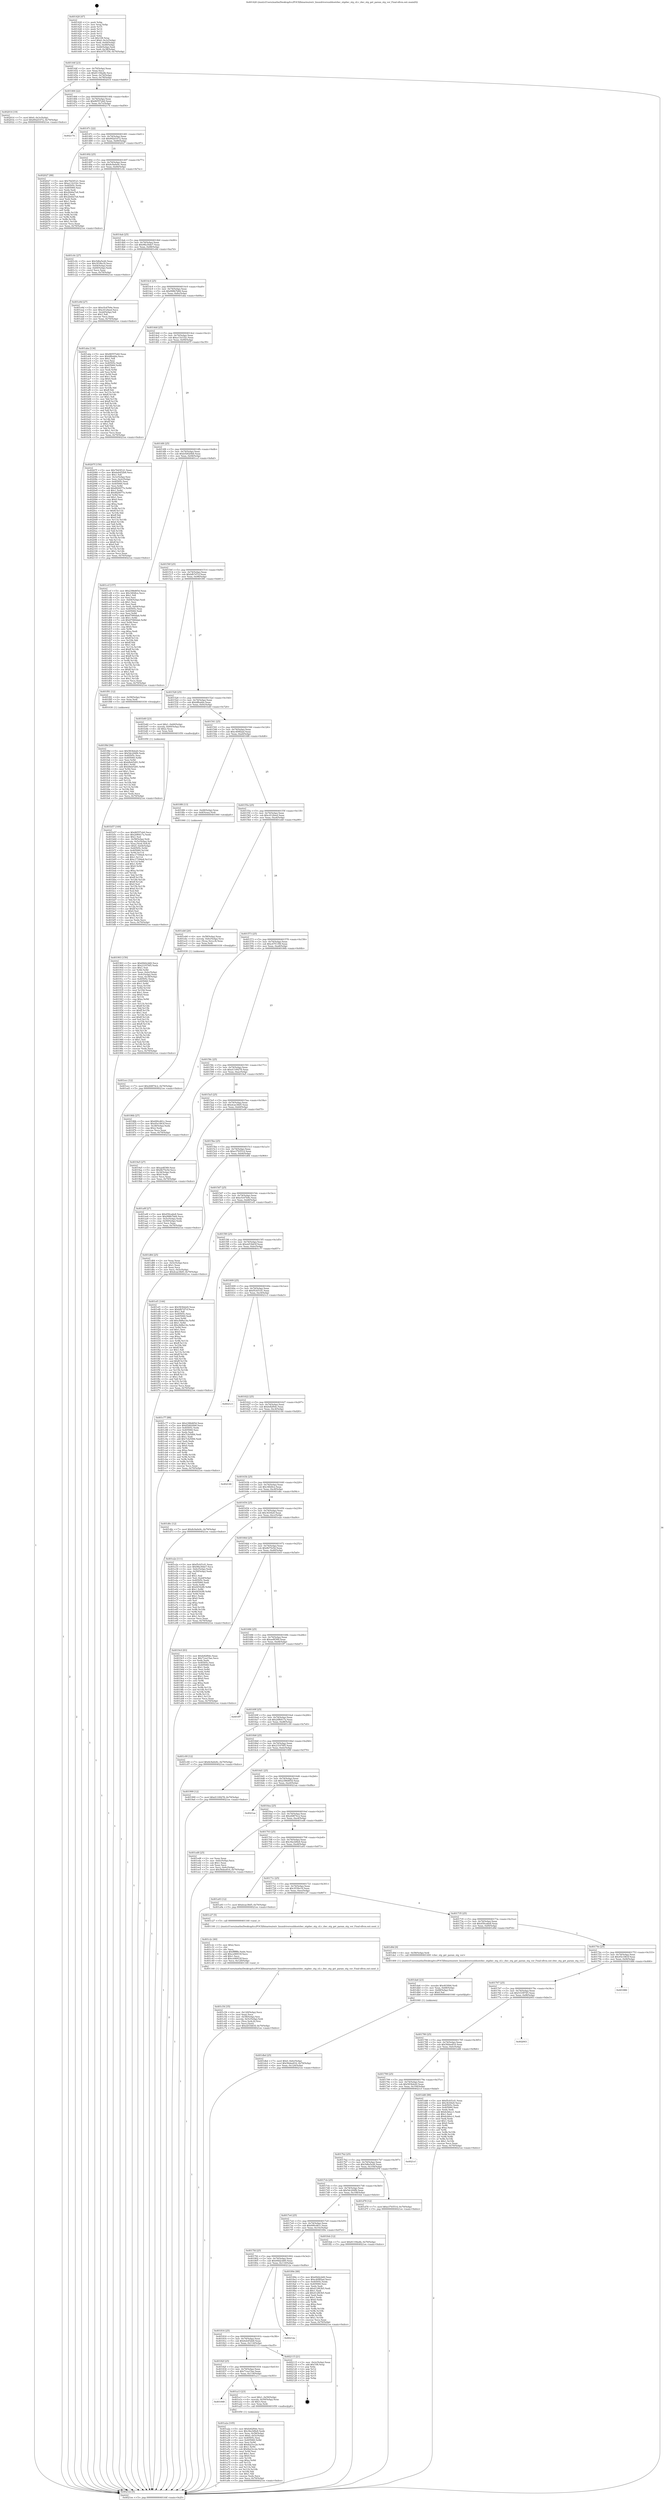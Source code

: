 digraph "0x401420" {
  label = "0x401420 (/mnt/c/Users/mathe/Desktop/tcc/POCII/binaries/extr_linuxdriversusbhostdwc_otgdwc_otg_cil.c_dwc_otg_get_param_otg_ver_Final-ollvm.out::main(0))"
  labelloc = "t"
  node[shape=record]

  Entry [label="",width=0.3,height=0.3,shape=circle,fillcolor=black,style=filled]
  "0x40144f" [label="{
     0x40144f [23]\l
     | [instrs]\l
     &nbsp;&nbsp;0x40144f \<+3\>: mov -0x70(%rbp),%eax\l
     &nbsp;&nbsp;0x401452 \<+2\>: mov %eax,%ecx\l
     &nbsp;&nbsp;0x401454 \<+6\>: sub $0x81194a4b,%ecx\l
     &nbsp;&nbsp;0x40145a \<+3\>: mov %eax,-0x74(%rbp)\l
     &nbsp;&nbsp;0x40145d \<+3\>: mov %ecx,-0x78(%rbp)\l
     &nbsp;&nbsp;0x401460 \<+6\>: je 0000000000402014 \<main+0xbf4\>\l
  }"]
  "0x402014" [label="{
     0x402014 [19]\l
     | [instrs]\l
     &nbsp;&nbsp;0x402014 \<+7\>: movl $0x0,-0x3c(%rbp)\l
     &nbsp;&nbsp;0x40201b \<+7\>: movl $0x892d1672,-0x70(%rbp)\l
     &nbsp;&nbsp;0x402022 \<+5\>: jmp 00000000004021ee \<main+0xdce\>\l
  }"]
  "0x401466" [label="{
     0x401466 [22]\l
     | [instrs]\l
     &nbsp;&nbsp;0x401466 \<+5\>: jmp 000000000040146b \<main+0x4b\>\l
     &nbsp;&nbsp;0x40146b \<+3\>: mov -0x74(%rbp),%eax\l
     &nbsp;&nbsp;0x40146e \<+5\>: sub $0x86557eb0,%eax\l
     &nbsp;&nbsp;0x401473 \<+3\>: mov %eax,-0x7c(%rbp)\l
     &nbsp;&nbsp;0x401476 \<+6\>: je 0000000000402174 \<main+0xd54\>\l
  }"]
  Exit [label="",width=0.3,height=0.3,shape=circle,fillcolor=black,style=filled,peripheries=2]
  "0x402174" [label="{
     0x402174\l
  }", style=dashed]
  "0x40147c" [label="{
     0x40147c [22]\l
     | [instrs]\l
     &nbsp;&nbsp;0x40147c \<+5\>: jmp 0000000000401481 \<main+0x61\>\l
     &nbsp;&nbsp;0x401481 \<+3\>: mov -0x74(%rbp),%eax\l
     &nbsp;&nbsp;0x401484 \<+5\>: sub $0x892d1672,%eax\l
     &nbsp;&nbsp;0x401489 \<+3\>: mov %eax,-0x80(%rbp)\l
     &nbsp;&nbsp;0x40148c \<+6\>: je 0000000000402027 \<main+0xc07\>\l
  }"]
  "0x401f8d" [label="{
     0x401f8d [94]\l
     | [instrs]\l
     &nbsp;&nbsp;0x401f8d \<+5\>: mov $0x583feb20,%ecx\l
     &nbsp;&nbsp;0x401f92 \<+5\>: mov $0x5dc294fb,%edx\l
     &nbsp;&nbsp;0x401f97 \<+7\>: mov 0x40505c,%esi\l
     &nbsp;&nbsp;0x401f9e \<+8\>: mov 0x405060,%r8d\l
     &nbsp;&nbsp;0x401fa6 \<+3\>: mov %esi,%r9d\l
     &nbsp;&nbsp;0x401fa9 \<+7\>: sub $0xb8eb5281,%r9d\l
     &nbsp;&nbsp;0x401fb0 \<+4\>: sub $0x1,%r9d\l
     &nbsp;&nbsp;0x401fb4 \<+7\>: add $0xb8eb5281,%r9d\l
     &nbsp;&nbsp;0x401fbb \<+4\>: imul %r9d,%esi\l
     &nbsp;&nbsp;0x401fbf \<+3\>: and $0x1,%esi\l
     &nbsp;&nbsp;0x401fc2 \<+3\>: cmp $0x0,%esi\l
     &nbsp;&nbsp;0x401fc5 \<+4\>: sete %r10b\l
     &nbsp;&nbsp;0x401fc9 \<+4\>: cmp $0xa,%r8d\l
     &nbsp;&nbsp;0x401fcd \<+4\>: setl %r11b\l
     &nbsp;&nbsp;0x401fd1 \<+3\>: mov %r10b,%bl\l
     &nbsp;&nbsp;0x401fd4 \<+3\>: and %r11b,%bl\l
     &nbsp;&nbsp;0x401fd7 \<+3\>: xor %r11b,%r10b\l
     &nbsp;&nbsp;0x401fda \<+3\>: or %r10b,%bl\l
     &nbsp;&nbsp;0x401fdd \<+3\>: test $0x1,%bl\l
     &nbsp;&nbsp;0x401fe0 \<+3\>: cmovne %edx,%ecx\l
     &nbsp;&nbsp;0x401fe3 \<+3\>: mov %ecx,-0x70(%rbp)\l
     &nbsp;&nbsp;0x401fe6 \<+5\>: jmp 00000000004021ee \<main+0xdce\>\l
  }"]
  "0x402027" [label="{
     0x402027 [88]\l
     | [instrs]\l
     &nbsp;&nbsp;0x402027 \<+5\>: mov $0x76d3f121,%eax\l
     &nbsp;&nbsp;0x40202c \<+5\>: mov $0xa11b332c,%ecx\l
     &nbsp;&nbsp;0x402031 \<+7\>: mov 0x40505c,%edx\l
     &nbsp;&nbsp;0x402038 \<+7\>: mov 0x405060,%esi\l
     &nbsp;&nbsp;0x40203f \<+2\>: mov %edx,%edi\l
     &nbsp;&nbsp;0x402041 \<+6\>: sub $0x2b4da7a4,%edi\l
     &nbsp;&nbsp;0x402047 \<+3\>: sub $0x1,%edi\l
     &nbsp;&nbsp;0x40204a \<+6\>: add $0x2b4da7a4,%edi\l
     &nbsp;&nbsp;0x402050 \<+3\>: imul %edi,%edx\l
     &nbsp;&nbsp;0x402053 \<+3\>: and $0x1,%edx\l
     &nbsp;&nbsp;0x402056 \<+3\>: cmp $0x0,%edx\l
     &nbsp;&nbsp;0x402059 \<+4\>: sete %r8b\l
     &nbsp;&nbsp;0x40205d \<+3\>: cmp $0xa,%esi\l
     &nbsp;&nbsp;0x402060 \<+4\>: setl %r9b\l
     &nbsp;&nbsp;0x402064 \<+3\>: mov %r8b,%r10b\l
     &nbsp;&nbsp;0x402067 \<+3\>: and %r9b,%r10b\l
     &nbsp;&nbsp;0x40206a \<+3\>: xor %r9b,%r8b\l
     &nbsp;&nbsp;0x40206d \<+3\>: or %r8b,%r10b\l
     &nbsp;&nbsp;0x402070 \<+4\>: test $0x1,%r10b\l
     &nbsp;&nbsp;0x402074 \<+3\>: cmovne %ecx,%eax\l
     &nbsp;&nbsp;0x402077 \<+3\>: mov %eax,-0x70(%rbp)\l
     &nbsp;&nbsp;0x40207a \<+5\>: jmp 00000000004021ee \<main+0xdce\>\l
  }"]
  "0x401492" [label="{
     0x401492 [25]\l
     | [instrs]\l
     &nbsp;&nbsp;0x401492 \<+5\>: jmp 0000000000401497 \<main+0x77\>\l
     &nbsp;&nbsp;0x401497 \<+3\>: mov -0x74(%rbp),%eax\l
     &nbsp;&nbsp;0x40149a \<+5\>: sub $0x8c9a0e9c,%eax\l
     &nbsp;&nbsp;0x40149f \<+6\>: mov %eax,-0x84(%rbp)\l
     &nbsp;&nbsp;0x4014a5 \<+6\>: je 0000000000401c0c \<main+0x7ec\>\l
  }"]
  "0x401ecc" [label="{
     0x401ecc [12]\l
     | [instrs]\l
     &nbsp;&nbsp;0x401ecc \<+7\>: movl $0x2fd874c2,-0x70(%rbp)\l
     &nbsp;&nbsp;0x401ed3 \<+5\>: jmp 00000000004021ee \<main+0xdce\>\l
  }"]
  "0x401c0c" [label="{
     0x401c0c [27]\l
     | [instrs]\l
     &nbsp;&nbsp;0x401c0c \<+5\>: mov $0x5d6a5e26,%eax\l
     &nbsp;&nbsp;0x401c11 \<+5\>: mov $0x3f1f6e18,%ecx\l
     &nbsp;&nbsp;0x401c16 \<+3\>: mov -0x64(%rbp),%edx\l
     &nbsp;&nbsp;0x401c19 \<+3\>: cmp -0x60(%rbp),%edx\l
     &nbsp;&nbsp;0x401c1c \<+3\>: cmovl %ecx,%eax\l
     &nbsp;&nbsp;0x401c1f \<+3\>: mov %eax,-0x70(%rbp)\l
     &nbsp;&nbsp;0x401c22 \<+5\>: jmp 00000000004021ee \<main+0xdce\>\l
  }"]
  "0x4014ab" [label="{
     0x4014ab [25]\l
     | [instrs]\l
     &nbsp;&nbsp;0x4014ab \<+5\>: jmp 00000000004014b0 \<main+0x90\>\l
     &nbsp;&nbsp;0x4014b0 \<+3\>: mov -0x74(%rbp),%eax\l
     &nbsp;&nbsp;0x4014b3 \<+5\>: sub $0x98a30de7,%eax\l
     &nbsp;&nbsp;0x4014b8 \<+6\>: mov %eax,-0x88(%rbp)\l
     &nbsp;&nbsp;0x4014be \<+6\>: je 0000000000401e9d \<main+0xa7d\>\l
  }"]
  "0x401dbd" [label="{
     0x401dbd [25]\l
     | [instrs]\l
     &nbsp;&nbsp;0x401dbd \<+7\>: movl $0x0,-0x6c(%rbp)\l
     &nbsp;&nbsp;0x401dc4 \<+7\>: movl $0x56dee816,-0x70(%rbp)\l
     &nbsp;&nbsp;0x401dcb \<+6\>: mov %eax,-0x124(%rbp)\l
     &nbsp;&nbsp;0x401dd1 \<+5\>: jmp 00000000004021ee \<main+0xdce\>\l
  }"]
  "0x401e9d" [label="{
     0x401e9d [27]\l
     | [instrs]\l
     &nbsp;&nbsp;0x401e9d \<+5\>: mov $0xe5c67b9e,%eax\l
     &nbsp;&nbsp;0x401ea2 \<+5\>: mov $0xc412faed,%ecx\l
     &nbsp;&nbsp;0x401ea7 \<+3\>: mov -0x2d(%rbp),%dl\l
     &nbsp;&nbsp;0x401eaa \<+3\>: test $0x1,%dl\l
     &nbsp;&nbsp;0x401ead \<+3\>: cmovne %ecx,%eax\l
     &nbsp;&nbsp;0x401eb0 \<+3\>: mov %eax,-0x70(%rbp)\l
     &nbsp;&nbsp;0x401eb3 \<+5\>: jmp 00000000004021ee \<main+0xdce\>\l
  }"]
  "0x4014c4" [label="{
     0x4014c4 [25]\l
     | [instrs]\l
     &nbsp;&nbsp;0x4014c4 \<+5\>: jmp 00000000004014c9 \<main+0xa9\>\l
     &nbsp;&nbsp;0x4014c9 \<+3\>: mov -0x74(%rbp),%eax\l
     &nbsp;&nbsp;0x4014cc \<+5\>: sub $0x998b7b84,%eax\l
     &nbsp;&nbsp;0x4014d1 \<+6\>: mov %eax,-0x8c(%rbp)\l
     &nbsp;&nbsp;0x4014d7 \<+6\>: je 0000000000401aba \<main+0x69a\>\l
  }"]
  "0x401da6" [label="{
     0x401da6 [23]\l
     | [instrs]\l
     &nbsp;&nbsp;0x401da6 \<+10\>: movabs $0x4030b6,%rdi\l
     &nbsp;&nbsp;0x401db0 \<+3\>: mov %eax,-0x68(%rbp)\l
     &nbsp;&nbsp;0x401db3 \<+3\>: mov -0x68(%rbp),%esi\l
     &nbsp;&nbsp;0x401db6 \<+2\>: mov $0x0,%al\l
     &nbsp;&nbsp;0x401db8 \<+5\>: call 0000000000401040 \<printf@plt\>\l
     | [calls]\l
     &nbsp;&nbsp;0x401040 \{1\} (unknown)\l
  }"]
  "0x401aba" [label="{
     0x401aba [134]\l
     | [instrs]\l
     &nbsp;&nbsp;0x401aba \<+5\>: mov $0x86557eb0,%eax\l
     &nbsp;&nbsp;0x401abf \<+5\>: mov $0xbffeabfa,%ecx\l
     &nbsp;&nbsp;0x401ac4 \<+2\>: mov $0x1,%dl\l
     &nbsp;&nbsp;0x401ac6 \<+2\>: xor %esi,%esi\l
     &nbsp;&nbsp;0x401ac8 \<+7\>: mov 0x40505c,%edi\l
     &nbsp;&nbsp;0x401acf \<+8\>: mov 0x405060,%r8d\l
     &nbsp;&nbsp;0x401ad7 \<+3\>: sub $0x1,%esi\l
     &nbsp;&nbsp;0x401ada \<+3\>: mov %edi,%r9d\l
     &nbsp;&nbsp;0x401add \<+3\>: add %esi,%r9d\l
     &nbsp;&nbsp;0x401ae0 \<+4\>: imul %r9d,%edi\l
     &nbsp;&nbsp;0x401ae4 \<+3\>: and $0x1,%edi\l
     &nbsp;&nbsp;0x401ae7 \<+3\>: cmp $0x0,%edi\l
     &nbsp;&nbsp;0x401aea \<+4\>: sete %r10b\l
     &nbsp;&nbsp;0x401aee \<+4\>: cmp $0xa,%r8d\l
     &nbsp;&nbsp;0x401af2 \<+4\>: setl %r11b\l
     &nbsp;&nbsp;0x401af6 \<+3\>: mov %r10b,%bl\l
     &nbsp;&nbsp;0x401af9 \<+3\>: xor $0xff,%bl\l
     &nbsp;&nbsp;0x401afc \<+3\>: mov %r11b,%r14b\l
     &nbsp;&nbsp;0x401aff \<+4\>: xor $0xff,%r14b\l
     &nbsp;&nbsp;0x401b03 \<+3\>: xor $0x1,%dl\l
     &nbsp;&nbsp;0x401b06 \<+3\>: mov %bl,%r15b\l
     &nbsp;&nbsp;0x401b09 \<+4\>: and $0xff,%r15b\l
     &nbsp;&nbsp;0x401b0d \<+3\>: and %dl,%r10b\l
     &nbsp;&nbsp;0x401b10 \<+3\>: mov %r14b,%r12b\l
     &nbsp;&nbsp;0x401b13 \<+4\>: and $0xff,%r12b\l
     &nbsp;&nbsp;0x401b17 \<+3\>: and %dl,%r11b\l
     &nbsp;&nbsp;0x401b1a \<+3\>: or %r10b,%r15b\l
     &nbsp;&nbsp;0x401b1d \<+3\>: or %r11b,%r12b\l
     &nbsp;&nbsp;0x401b20 \<+3\>: xor %r12b,%r15b\l
     &nbsp;&nbsp;0x401b23 \<+3\>: or %r14b,%bl\l
     &nbsp;&nbsp;0x401b26 \<+3\>: xor $0xff,%bl\l
     &nbsp;&nbsp;0x401b29 \<+3\>: or $0x1,%dl\l
     &nbsp;&nbsp;0x401b2c \<+2\>: and %dl,%bl\l
     &nbsp;&nbsp;0x401b2e \<+3\>: or %bl,%r15b\l
     &nbsp;&nbsp;0x401b31 \<+4\>: test $0x1,%r15b\l
     &nbsp;&nbsp;0x401b35 \<+3\>: cmovne %ecx,%eax\l
     &nbsp;&nbsp;0x401b38 \<+3\>: mov %eax,-0x70(%rbp)\l
     &nbsp;&nbsp;0x401b3b \<+5\>: jmp 00000000004021ee \<main+0xdce\>\l
  }"]
  "0x4014dd" [label="{
     0x4014dd [25]\l
     | [instrs]\l
     &nbsp;&nbsp;0x4014dd \<+5\>: jmp 00000000004014e2 \<main+0xc2\>\l
     &nbsp;&nbsp;0x4014e2 \<+3\>: mov -0x74(%rbp),%eax\l
     &nbsp;&nbsp;0x4014e5 \<+5\>: sub $0xa11b332c,%eax\l
     &nbsp;&nbsp;0x4014ea \<+6\>: mov %eax,-0x90(%rbp)\l
     &nbsp;&nbsp;0x4014f0 \<+6\>: je 000000000040207f \<main+0xc5f\>\l
  }"]
  "0x401c54" [label="{
     0x401c54 [35]\l
     | [instrs]\l
     &nbsp;&nbsp;0x401c54 \<+6\>: mov -0x120(%rbp),%ecx\l
     &nbsp;&nbsp;0x401c5a \<+3\>: imul %eax,%ecx\l
     &nbsp;&nbsp;0x401c5d \<+4\>: mov -0x58(%rbp),%rsi\l
     &nbsp;&nbsp;0x401c61 \<+4\>: movslq -0x5c(%rbp),%rdi\l
     &nbsp;&nbsp;0x401c65 \<+4\>: mov (%rsi,%rdi,8),%rsi\l
     &nbsp;&nbsp;0x401c69 \<+2\>: mov %ecx,(%rsi)\l
     &nbsp;&nbsp;0x401c6b \<+7\>: movl $0xeb53b63f,-0x70(%rbp)\l
     &nbsp;&nbsp;0x401c72 \<+5\>: jmp 00000000004021ee \<main+0xdce\>\l
  }"]
  "0x40207f" [label="{
     0x40207f [150]\l
     | [instrs]\l
     &nbsp;&nbsp;0x40207f \<+5\>: mov $0x76d3f121,%eax\l
     &nbsp;&nbsp;0x402084 \<+5\>: mov $0x6eb452b8,%ecx\l
     &nbsp;&nbsp;0x402089 \<+2\>: mov $0x1,%dl\l
     &nbsp;&nbsp;0x40208b \<+3\>: mov -0x3c(%rbp),%esi\l
     &nbsp;&nbsp;0x40208e \<+3\>: mov %esi,-0x2c(%rbp)\l
     &nbsp;&nbsp;0x402091 \<+7\>: mov 0x40505c,%esi\l
     &nbsp;&nbsp;0x402098 \<+7\>: mov 0x405060,%edi\l
     &nbsp;&nbsp;0x40209f \<+3\>: mov %esi,%r8d\l
     &nbsp;&nbsp;0x4020a2 \<+7\>: add $0x8f20077e,%r8d\l
     &nbsp;&nbsp;0x4020a9 \<+4\>: sub $0x1,%r8d\l
     &nbsp;&nbsp;0x4020ad \<+7\>: sub $0x8f20077e,%r8d\l
     &nbsp;&nbsp;0x4020b4 \<+4\>: imul %r8d,%esi\l
     &nbsp;&nbsp;0x4020b8 \<+3\>: and $0x1,%esi\l
     &nbsp;&nbsp;0x4020bb \<+3\>: cmp $0x0,%esi\l
     &nbsp;&nbsp;0x4020be \<+4\>: sete %r9b\l
     &nbsp;&nbsp;0x4020c2 \<+3\>: cmp $0xa,%edi\l
     &nbsp;&nbsp;0x4020c5 \<+4\>: setl %r10b\l
     &nbsp;&nbsp;0x4020c9 \<+3\>: mov %r9b,%r11b\l
     &nbsp;&nbsp;0x4020cc \<+4\>: xor $0xff,%r11b\l
     &nbsp;&nbsp;0x4020d0 \<+3\>: mov %r10b,%bl\l
     &nbsp;&nbsp;0x4020d3 \<+3\>: xor $0xff,%bl\l
     &nbsp;&nbsp;0x4020d6 \<+3\>: xor $0x0,%dl\l
     &nbsp;&nbsp;0x4020d9 \<+3\>: mov %r11b,%r14b\l
     &nbsp;&nbsp;0x4020dc \<+4\>: and $0x0,%r14b\l
     &nbsp;&nbsp;0x4020e0 \<+3\>: and %dl,%r9b\l
     &nbsp;&nbsp;0x4020e3 \<+3\>: mov %bl,%r15b\l
     &nbsp;&nbsp;0x4020e6 \<+4\>: and $0x0,%r15b\l
     &nbsp;&nbsp;0x4020ea \<+3\>: and %dl,%r10b\l
     &nbsp;&nbsp;0x4020ed \<+3\>: or %r9b,%r14b\l
     &nbsp;&nbsp;0x4020f0 \<+3\>: or %r10b,%r15b\l
     &nbsp;&nbsp;0x4020f3 \<+3\>: xor %r15b,%r14b\l
     &nbsp;&nbsp;0x4020f6 \<+3\>: or %bl,%r11b\l
     &nbsp;&nbsp;0x4020f9 \<+4\>: xor $0xff,%r11b\l
     &nbsp;&nbsp;0x4020fd \<+3\>: or $0x0,%dl\l
     &nbsp;&nbsp;0x402100 \<+3\>: and %dl,%r11b\l
     &nbsp;&nbsp;0x402103 \<+3\>: or %r11b,%r14b\l
     &nbsp;&nbsp;0x402106 \<+4\>: test $0x1,%r14b\l
     &nbsp;&nbsp;0x40210a \<+3\>: cmovne %ecx,%eax\l
     &nbsp;&nbsp;0x40210d \<+3\>: mov %eax,-0x70(%rbp)\l
     &nbsp;&nbsp;0x402110 \<+5\>: jmp 00000000004021ee \<main+0xdce\>\l
  }"]
  "0x4014f6" [label="{
     0x4014f6 [25]\l
     | [instrs]\l
     &nbsp;&nbsp;0x4014f6 \<+5\>: jmp 00000000004014fb \<main+0xdb\>\l
     &nbsp;&nbsp;0x4014fb \<+3\>: mov -0x74(%rbp),%eax\l
     &nbsp;&nbsp;0x4014fe \<+5\>: sub $0xb5d020b8,%eax\l
     &nbsp;&nbsp;0x401503 \<+6\>: mov %eax,-0x94(%rbp)\l
     &nbsp;&nbsp;0x401509 \<+6\>: je 0000000000401ccf \<main+0x8af\>\l
  }"]
  "0x401c2c" [label="{
     0x401c2c [40]\l
     | [instrs]\l
     &nbsp;&nbsp;0x401c2c \<+5\>: mov $0x2,%ecx\l
     &nbsp;&nbsp;0x401c31 \<+1\>: cltd\l
     &nbsp;&nbsp;0x401c32 \<+2\>: idiv %ecx\l
     &nbsp;&nbsp;0x401c34 \<+6\>: imul $0xfffffffe,%edx,%ecx\l
     &nbsp;&nbsp;0x401c3a \<+6\>: add $0xce06933f,%ecx\l
     &nbsp;&nbsp;0x401c40 \<+3\>: add $0x1,%ecx\l
     &nbsp;&nbsp;0x401c43 \<+6\>: sub $0xce06933f,%ecx\l
     &nbsp;&nbsp;0x401c49 \<+6\>: mov %ecx,-0x120(%rbp)\l
     &nbsp;&nbsp;0x401c4f \<+5\>: call 0000000000401160 \<next_i\>\l
     | [calls]\l
     &nbsp;&nbsp;0x401160 \{1\} (/mnt/c/Users/mathe/Desktop/tcc/POCII/binaries/extr_linuxdriversusbhostdwc_otgdwc_otg_cil.c_dwc_otg_get_param_otg_ver_Final-ollvm.out::next_i)\l
  }"]
  "0x401ccf" [label="{
     0x401ccf [157]\l
     | [instrs]\l
     &nbsp;&nbsp;0x401ccf \<+5\>: mov $0x2386d65d,%eax\l
     &nbsp;&nbsp;0x401cd4 \<+5\>: mov $0x34f28ce,%ecx\l
     &nbsp;&nbsp;0x401cd9 \<+2\>: mov $0x1,%dl\l
     &nbsp;&nbsp;0x401cdb \<+2\>: xor %esi,%esi\l
     &nbsp;&nbsp;0x401cdd \<+3\>: mov -0x64(%rbp),%edi\l
     &nbsp;&nbsp;0x401ce0 \<+3\>: sub $0x1,%esi\l
     &nbsp;&nbsp;0x401ce3 \<+2\>: sub %esi,%edi\l
     &nbsp;&nbsp;0x401ce5 \<+3\>: mov %edi,-0x64(%rbp)\l
     &nbsp;&nbsp;0x401ce8 \<+7\>: mov 0x40505c,%esi\l
     &nbsp;&nbsp;0x401cef \<+7\>: mov 0x405060,%edi\l
     &nbsp;&nbsp;0x401cf6 \<+3\>: mov %esi,%r8d\l
     &nbsp;&nbsp;0x401cf9 \<+7\>: add $0x67060dab,%r8d\l
     &nbsp;&nbsp;0x401d00 \<+4\>: sub $0x1,%r8d\l
     &nbsp;&nbsp;0x401d04 \<+7\>: sub $0x67060dab,%r8d\l
     &nbsp;&nbsp;0x401d0b \<+4\>: imul %r8d,%esi\l
     &nbsp;&nbsp;0x401d0f \<+3\>: and $0x1,%esi\l
     &nbsp;&nbsp;0x401d12 \<+3\>: cmp $0x0,%esi\l
     &nbsp;&nbsp;0x401d15 \<+4\>: sete %r9b\l
     &nbsp;&nbsp;0x401d19 \<+3\>: cmp $0xa,%edi\l
     &nbsp;&nbsp;0x401d1c \<+4\>: setl %r10b\l
     &nbsp;&nbsp;0x401d20 \<+3\>: mov %r9b,%r11b\l
     &nbsp;&nbsp;0x401d23 \<+4\>: xor $0xff,%r11b\l
     &nbsp;&nbsp;0x401d27 \<+3\>: mov %r10b,%bl\l
     &nbsp;&nbsp;0x401d2a \<+3\>: xor $0xff,%bl\l
     &nbsp;&nbsp;0x401d2d \<+3\>: xor $0x1,%dl\l
     &nbsp;&nbsp;0x401d30 \<+3\>: mov %r11b,%r14b\l
     &nbsp;&nbsp;0x401d33 \<+4\>: and $0xff,%r14b\l
     &nbsp;&nbsp;0x401d37 \<+3\>: and %dl,%r9b\l
     &nbsp;&nbsp;0x401d3a \<+3\>: mov %bl,%r15b\l
     &nbsp;&nbsp;0x401d3d \<+4\>: and $0xff,%r15b\l
     &nbsp;&nbsp;0x401d41 \<+3\>: and %dl,%r10b\l
     &nbsp;&nbsp;0x401d44 \<+3\>: or %r9b,%r14b\l
     &nbsp;&nbsp;0x401d47 \<+3\>: or %r10b,%r15b\l
     &nbsp;&nbsp;0x401d4a \<+3\>: xor %r15b,%r14b\l
     &nbsp;&nbsp;0x401d4d \<+3\>: or %bl,%r11b\l
     &nbsp;&nbsp;0x401d50 \<+4\>: xor $0xff,%r11b\l
     &nbsp;&nbsp;0x401d54 \<+3\>: or $0x1,%dl\l
     &nbsp;&nbsp;0x401d57 \<+3\>: and %dl,%r11b\l
     &nbsp;&nbsp;0x401d5a \<+3\>: or %r11b,%r14b\l
     &nbsp;&nbsp;0x401d5d \<+4\>: test $0x1,%r14b\l
     &nbsp;&nbsp;0x401d61 \<+3\>: cmovne %ecx,%eax\l
     &nbsp;&nbsp;0x401d64 \<+3\>: mov %eax,-0x70(%rbp)\l
     &nbsp;&nbsp;0x401d67 \<+5\>: jmp 00000000004021ee \<main+0xdce\>\l
  }"]
  "0x40150f" [label="{
     0x40150f [25]\l
     | [instrs]\l
     &nbsp;&nbsp;0x40150f \<+5\>: jmp 0000000000401514 \<main+0xf4\>\l
     &nbsp;&nbsp;0x401514 \<+3\>: mov -0x74(%rbp),%eax\l
     &nbsp;&nbsp;0x401517 \<+5\>: sub $0xbfb7d7cf,%eax\l
     &nbsp;&nbsp;0x40151c \<+6\>: mov %eax,-0x98(%rbp)\l
     &nbsp;&nbsp;0x401522 \<+6\>: je 0000000000401f81 \<main+0xb61\>\l
  }"]
  "0x401b57" [label="{
     0x401b57 [169]\l
     | [instrs]\l
     &nbsp;&nbsp;0x401b57 \<+5\>: mov $0x86557eb0,%ecx\l
     &nbsp;&nbsp;0x401b5c \<+5\>: mov $0x20f6417a,%edx\l
     &nbsp;&nbsp;0x401b61 \<+3\>: mov $0x1,%sil\l
     &nbsp;&nbsp;0x401b64 \<+4\>: mov -0x58(%rbp),%rdi\l
     &nbsp;&nbsp;0x401b68 \<+4\>: movslq -0x5c(%rbp),%r8\l
     &nbsp;&nbsp;0x401b6c \<+4\>: mov %rax,(%rdi,%r8,8)\l
     &nbsp;&nbsp;0x401b70 \<+7\>: movl $0x0,-0x64(%rbp)\l
     &nbsp;&nbsp;0x401b77 \<+8\>: mov 0x40505c,%r9d\l
     &nbsp;&nbsp;0x401b7f \<+8\>: mov 0x405060,%r10d\l
     &nbsp;&nbsp;0x401b87 \<+3\>: mov %r9d,%r11d\l
     &nbsp;&nbsp;0x401b8a \<+7\>: add $0xc17394e8,%r11d\l
     &nbsp;&nbsp;0x401b91 \<+4\>: sub $0x1,%r11d\l
     &nbsp;&nbsp;0x401b95 \<+7\>: sub $0xc17394e8,%r11d\l
     &nbsp;&nbsp;0x401b9c \<+4\>: imul %r11d,%r9d\l
     &nbsp;&nbsp;0x401ba0 \<+4\>: and $0x1,%r9d\l
     &nbsp;&nbsp;0x401ba4 \<+4\>: cmp $0x0,%r9d\l
     &nbsp;&nbsp;0x401ba8 \<+3\>: sete %bl\l
     &nbsp;&nbsp;0x401bab \<+4\>: cmp $0xa,%r10d\l
     &nbsp;&nbsp;0x401baf \<+4\>: setl %r14b\l
     &nbsp;&nbsp;0x401bb3 \<+3\>: mov %bl,%r15b\l
     &nbsp;&nbsp;0x401bb6 \<+4\>: xor $0xff,%r15b\l
     &nbsp;&nbsp;0x401bba \<+3\>: mov %r14b,%r12b\l
     &nbsp;&nbsp;0x401bbd \<+4\>: xor $0xff,%r12b\l
     &nbsp;&nbsp;0x401bc1 \<+4\>: xor $0x0,%sil\l
     &nbsp;&nbsp;0x401bc5 \<+3\>: mov %r15b,%r13b\l
     &nbsp;&nbsp;0x401bc8 \<+4\>: and $0x0,%r13b\l
     &nbsp;&nbsp;0x401bcc \<+3\>: and %sil,%bl\l
     &nbsp;&nbsp;0x401bcf \<+3\>: mov %r12b,%al\l
     &nbsp;&nbsp;0x401bd2 \<+2\>: and $0x0,%al\l
     &nbsp;&nbsp;0x401bd4 \<+3\>: and %sil,%r14b\l
     &nbsp;&nbsp;0x401bd7 \<+3\>: or %bl,%r13b\l
     &nbsp;&nbsp;0x401bda \<+3\>: or %r14b,%al\l
     &nbsp;&nbsp;0x401bdd \<+3\>: xor %al,%r13b\l
     &nbsp;&nbsp;0x401be0 \<+3\>: or %r12b,%r15b\l
     &nbsp;&nbsp;0x401be3 \<+4\>: xor $0xff,%r15b\l
     &nbsp;&nbsp;0x401be7 \<+4\>: or $0x0,%sil\l
     &nbsp;&nbsp;0x401beb \<+3\>: and %sil,%r15b\l
     &nbsp;&nbsp;0x401bee \<+3\>: or %r15b,%r13b\l
     &nbsp;&nbsp;0x401bf1 \<+4\>: test $0x1,%r13b\l
     &nbsp;&nbsp;0x401bf5 \<+3\>: cmovne %edx,%ecx\l
     &nbsp;&nbsp;0x401bf8 \<+3\>: mov %ecx,-0x70(%rbp)\l
     &nbsp;&nbsp;0x401bfb \<+5\>: jmp 00000000004021ee \<main+0xdce\>\l
  }"]
  "0x401f81" [label="{
     0x401f81 [12]\l
     | [instrs]\l
     &nbsp;&nbsp;0x401f81 \<+4\>: mov -0x58(%rbp),%rax\l
     &nbsp;&nbsp;0x401f85 \<+3\>: mov %rax,%rdi\l
     &nbsp;&nbsp;0x401f88 \<+5\>: call 0000000000401030 \<free@plt\>\l
     | [calls]\l
     &nbsp;&nbsp;0x401030 \{1\} (unknown)\l
  }"]
  "0x401528" [label="{
     0x401528 [25]\l
     | [instrs]\l
     &nbsp;&nbsp;0x401528 \<+5\>: jmp 000000000040152d \<main+0x10d\>\l
     &nbsp;&nbsp;0x40152d \<+3\>: mov -0x74(%rbp),%eax\l
     &nbsp;&nbsp;0x401530 \<+5\>: sub $0xbffeabfa,%eax\l
     &nbsp;&nbsp;0x401535 \<+6\>: mov %eax,-0x9c(%rbp)\l
     &nbsp;&nbsp;0x40153b \<+6\>: je 0000000000401b40 \<main+0x720\>\l
  }"]
  "0x401a2a" [label="{
     0x401a2a [105]\l
     | [instrs]\l
     &nbsp;&nbsp;0x401a2a \<+5\>: mov $0xfe82f0dc,%ecx\l
     &nbsp;&nbsp;0x401a2f \<+5\>: mov $0x36a3d9e8,%edx\l
     &nbsp;&nbsp;0x401a34 \<+4\>: mov %rax,-0x58(%rbp)\l
     &nbsp;&nbsp;0x401a38 \<+7\>: movl $0x0,-0x5c(%rbp)\l
     &nbsp;&nbsp;0x401a3f \<+7\>: mov 0x40505c,%esi\l
     &nbsp;&nbsp;0x401a46 \<+8\>: mov 0x405060,%r8d\l
     &nbsp;&nbsp;0x401a4e \<+3\>: mov %esi,%r9d\l
     &nbsp;&nbsp;0x401a51 \<+7\>: add $0x8a23cc2e,%r9d\l
     &nbsp;&nbsp;0x401a58 \<+4\>: sub $0x1,%r9d\l
     &nbsp;&nbsp;0x401a5c \<+7\>: sub $0x8a23cc2e,%r9d\l
     &nbsp;&nbsp;0x401a63 \<+4\>: imul %r9d,%esi\l
     &nbsp;&nbsp;0x401a67 \<+3\>: and $0x1,%esi\l
     &nbsp;&nbsp;0x401a6a \<+3\>: cmp $0x0,%esi\l
     &nbsp;&nbsp;0x401a6d \<+4\>: sete %r10b\l
     &nbsp;&nbsp;0x401a71 \<+4\>: cmp $0xa,%r8d\l
     &nbsp;&nbsp;0x401a75 \<+4\>: setl %r11b\l
     &nbsp;&nbsp;0x401a79 \<+3\>: mov %r10b,%bl\l
     &nbsp;&nbsp;0x401a7c \<+3\>: and %r11b,%bl\l
     &nbsp;&nbsp;0x401a7f \<+3\>: xor %r11b,%r10b\l
     &nbsp;&nbsp;0x401a82 \<+3\>: or %r10b,%bl\l
     &nbsp;&nbsp;0x401a85 \<+3\>: test $0x1,%bl\l
     &nbsp;&nbsp;0x401a88 \<+3\>: cmovne %edx,%ecx\l
     &nbsp;&nbsp;0x401a8b \<+3\>: mov %ecx,-0x70(%rbp)\l
     &nbsp;&nbsp;0x401a8e \<+5\>: jmp 00000000004021ee \<main+0xdce\>\l
  }"]
  "0x401b40" [label="{
     0x401b40 [23]\l
     | [instrs]\l
     &nbsp;&nbsp;0x401b40 \<+7\>: movl $0x1,-0x60(%rbp)\l
     &nbsp;&nbsp;0x401b47 \<+4\>: movslq -0x60(%rbp),%rax\l
     &nbsp;&nbsp;0x401b4b \<+4\>: shl $0x2,%rax\l
     &nbsp;&nbsp;0x401b4f \<+3\>: mov %rax,%rdi\l
     &nbsp;&nbsp;0x401b52 \<+5\>: call 0000000000401050 \<malloc@plt\>\l
     | [calls]\l
     &nbsp;&nbsp;0x401050 \{1\} (unknown)\l
  }"]
  "0x401541" [label="{
     0x401541 [25]\l
     | [instrs]\l
     &nbsp;&nbsp;0x401541 \<+5\>: jmp 0000000000401546 \<main+0x126\>\l
     &nbsp;&nbsp;0x401546 \<+3\>: mov -0x74(%rbp),%eax\l
     &nbsp;&nbsp;0x401549 \<+5\>: sub $0xc409f2ad,%eax\l
     &nbsp;&nbsp;0x40154e \<+6\>: mov %eax,-0xa0(%rbp)\l
     &nbsp;&nbsp;0x401554 \<+6\>: je 00000000004018f6 \<main+0x4d6\>\l
  }"]
  "0x401848" [label="{
     0x401848\l
  }", style=dashed]
  "0x4018f6" [label="{
     0x4018f6 [13]\l
     | [instrs]\l
     &nbsp;&nbsp;0x4018f6 \<+4\>: mov -0x48(%rbp),%rax\l
     &nbsp;&nbsp;0x4018fa \<+4\>: mov 0x8(%rax),%rdi\l
     &nbsp;&nbsp;0x4018fe \<+5\>: call 0000000000401060 \<atoi@plt\>\l
     | [calls]\l
     &nbsp;&nbsp;0x401060 \{1\} (unknown)\l
  }"]
  "0x40155a" [label="{
     0x40155a [25]\l
     | [instrs]\l
     &nbsp;&nbsp;0x40155a \<+5\>: jmp 000000000040155f \<main+0x13f\>\l
     &nbsp;&nbsp;0x40155f \<+3\>: mov -0x74(%rbp),%eax\l
     &nbsp;&nbsp;0x401562 \<+5\>: sub $0xc412faed,%eax\l
     &nbsp;&nbsp;0x401567 \<+6\>: mov %eax,-0xa4(%rbp)\l
     &nbsp;&nbsp;0x40156d \<+6\>: je 0000000000401eb8 \<main+0xa98\>\l
  }"]
  "0x401a13" [label="{
     0x401a13 [23]\l
     | [instrs]\l
     &nbsp;&nbsp;0x401a13 \<+7\>: movl $0x1,-0x50(%rbp)\l
     &nbsp;&nbsp;0x401a1a \<+4\>: movslq -0x50(%rbp),%rax\l
     &nbsp;&nbsp;0x401a1e \<+4\>: shl $0x3,%rax\l
     &nbsp;&nbsp;0x401a22 \<+3\>: mov %rax,%rdi\l
     &nbsp;&nbsp;0x401a25 \<+5\>: call 0000000000401050 \<malloc@plt\>\l
     | [calls]\l
     &nbsp;&nbsp;0x401050 \{1\} (unknown)\l
  }"]
  "0x401eb8" [label="{
     0x401eb8 [20]\l
     | [instrs]\l
     &nbsp;&nbsp;0x401eb8 \<+4\>: mov -0x58(%rbp),%rax\l
     &nbsp;&nbsp;0x401ebc \<+4\>: movslq -0x6c(%rbp),%rcx\l
     &nbsp;&nbsp;0x401ec0 \<+4\>: mov (%rax,%rcx,8),%rax\l
     &nbsp;&nbsp;0x401ec4 \<+3\>: mov %rax,%rdi\l
     &nbsp;&nbsp;0x401ec7 \<+5\>: call 0000000000401030 \<free@plt\>\l
     | [calls]\l
     &nbsp;&nbsp;0x401030 \{1\} (unknown)\l
  }"]
  "0x401573" [label="{
     0x401573 [25]\l
     | [instrs]\l
     &nbsp;&nbsp;0x401573 \<+5\>: jmp 0000000000401578 \<main+0x158\>\l
     &nbsp;&nbsp;0x401578 \<+3\>: mov -0x74(%rbp),%eax\l
     &nbsp;&nbsp;0x40157b \<+5\>: sub $0xc67f1358,%eax\l
     &nbsp;&nbsp;0x401580 \<+6\>: mov %eax,-0xa8(%rbp)\l
     &nbsp;&nbsp;0x401586 \<+6\>: je 000000000040186b \<main+0x44b\>\l
  }"]
  "0x40182f" [label="{
     0x40182f [25]\l
     | [instrs]\l
     &nbsp;&nbsp;0x40182f \<+5\>: jmp 0000000000401834 \<main+0x414\>\l
     &nbsp;&nbsp;0x401834 \<+3\>: mov -0x74(%rbp),%eax\l
     &nbsp;&nbsp;0x401837 \<+5\>: sub $0x71ea15ae,%eax\l
     &nbsp;&nbsp;0x40183c \<+6\>: mov %eax,-0x118(%rbp)\l
     &nbsp;&nbsp;0x401842 \<+6\>: je 0000000000401a13 \<main+0x5f3\>\l
  }"]
  "0x40186b" [label="{
     0x40186b [27]\l
     | [instrs]\l
     &nbsp;&nbsp;0x40186b \<+5\>: mov $0x690cd61c,%eax\l
     &nbsp;&nbsp;0x401870 \<+5\>: mov $0x45e1863f,%ecx\l
     &nbsp;&nbsp;0x401875 \<+3\>: mov -0x38(%rbp),%edx\l
     &nbsp;&nbsp;0x401878 \<+3\>: cmp $0x2,%edx\l
     &nbsp;&nbsp;0x40187b \<+3\>: cmovne %ecx,%eax\l
     &nbsp;&nbsp;0x40187e \<+3\>: mov %eax,-0x70(%rbp)\l
     &nbsp;&nbsp;0x401881 \<+5\>: jmp 00000000004021ee \<main+0xdce\>\l
  }"]
  "0x40158c" [label="{
     0x40158c [25]\l
     | [instrs]\l
     &nbsp;&nbsp;0x40158c \<+5\>: jmp 0000000000401591 \<main+0x171\>\l
     &nbsp;&nbsp;0x401591 \<+3\>: mov -0x74(%rbp),%eax\l
     &nbsp;&nbsp;0x401594 \<+5\>: sub $0xd1109278,%eax\l
     &nbsp;&nbsp;0x401599 \<+6\>: mov %eax,-0xac(%rbp)\l
     &nbsp;&nbsp;0x40159f \<+6\>: je 00000000004019a5 \<main+0x585\>\l
  }"]
  "0x4021ee" [label="{
     0x4021ee [5]\l
     | [instrs]\l
     &nbsp;&nbsp;0x4021ee \<+5\>: jmp 000000000040144f \<main+0x2f\>\l
  }"]
  "0x401420" [label="{
     0x401420 [47]\l
     | [instrs]\l
     &nbsp;&nbsp;0x401420 \<+1\>: push %rbp\l
     &nbsp;&nbsp;0x401421 \<+3\>: mov %rsp,%rbp\l
     &nbsp;&nbsp;0x401424 \<+2\>: push %r15\l
     &nbsp;&nbsp;0x401426 \<+2\>: push %r14\l
     &nbsp;&nbsp;0x401428 \<+2\>: push %r13\l
     &nbsp;&nbsp;0x40142a \<+2\>: push %r12\l
     &nbsp;&nbsp;0x40142c \<+1\>: push %rbx\l
     &nbsp;&nbsp;0x40142d \<+7\>: sub $0x108,%rsp\l
     &nbsp;&nbsp;0x401434 \<+7\>: movl $0x0,-0x3c(%rbp)\l
     &nbsp;&nbsp;0x40143b \<+3\>: mov %edi,-0x40(%rbp)\l
     &nbsp;&nbsp;0x40143e \<+4\>: mov %rsi,-0x48(%rbp)\l
     &nbsp;&nbsp;0x401442 \<+3\>: mov -0x40(%rbp),%edi\l
     &nbsp;&nbsp;0x401445 \<+3\>: mov %edi,-0x38(%rbp)\l
     &nbsp;&nbsp;0x401448 \<+7\>: movl $0xc67f1358,-0x70(%rbp)\l
  }"]
  "0x402115" [label="{
     0x402115 [21]\l
     | [instrs]\l
     &nbsp;&nbsp;0x402115 \<+3\>: mov -0x2c(%rbp),%eax\l
     &nbsp;&nbsp;0x402118 \<+7\>: add $0x108,%rsp\l
     &nbsp;&nbsp;0x40211f \<+1\>: pop %rbx\l
     &nbsp;&nbsp;0x402120 \<+2\>: pop %r12\l
     &nbsp;&nbsp;0x402122 \<+2\>: pop %r13\l
     &nbsp;&nbsp;0x402124 \<+2\>: pop %r14\l
     &nbsp;&nbsp;0x402126 \<+2\>: pop %r15\l
     &nbsp;&nbsp;0x402128 \<+1\>: pop %rbp\l
     &nbsp;&nbsp;0x402129 \<+1\>: ret\l
  }"]
  "0x4019a5" [label="{
     0x4019a5 [27]\l
     | [instrs]\l
     &nbsp;&nbsp;0x4019a5 \<+5\>: mov $0xae8f389,%eax\l
     &nbsp;&nbsp;0x4019aa \<+5\>: mov $0x8b75e5d,%ecx\l
     &nbsp;&nbsp;0x4019af \<+3\>: mov -0x34(%rbp),%edx\l
     &nbsp;&nbsp;0x4019b2 \<+3\>: cmp $0x0,%edx\l
     &nbsp;&nbsp;0x4019b5 \<+3\>: cmove %ecx,%eax\l
     &nbsp;&nbsp;0x4019b8 \<+3\>: mov %eax,-0x70(%rbp)\l
     &nbsp;&nbsp;0x4019bb \<+5\>: jmp 00000000004021ee \<main+0xdce\>\l
  }"]
  "0x4015a5" [label="{
     0x4015a5 [25]\l
     | [instrs]\l
     &nbsp;&nbsp;0x4015a5 \<+5\>: jmp 00000000004015aa \<main+0x18a\>\l
     &nbsp;&nbsp;0x4015aa \<+3\>: mov -0x74(%rbp),%eax\l
     &nbsp;&nbsp;0x4015ad \<+5\>: sub $0xdcae38d5,%eax\l
     &nbsp;&nbsp;0x4015b2 \<+6\>: mov %eax,-0xb0(%rbp)\l
     &nbsp;&nbsp;0x4015b8 \<+6\>: je 0000000000401a9f \<main+0x67f\>\l
  }"]
  "0x401816" [label="{
     0x401816 [25]\l
     | [instrs]\l
     &nbsp;&nbsp;0x401816 \<+5\>: jmp 000000000040181b \<main+0x3fb\>\l
     &nbsp;&nbsp;0x40181b \<+3\>: mov -0x74(%rbp),%eax\l
     &nbsp;&nbsp;0x40181e \<+5\>: sub $0x6eb452b8,%eax\l
     &nbsp;&nbsp;0x401823 \<+6\>: mov %eax,-0x114(%rbp)\l
     &nbsp;&nbsp;0x401829 \<+6\>: je 0000000000402115 \<main+0xcf5\>\l
  }"]
  "0x401a9f" [label="{
     0x401a9f [27]\l
     | [instrs]\l
     &nbsp;&nbsp;0x401a9f \<+5\>: mov $0x450ca6e8,%eax\l
     &nbsp;&nbsp;0x401aa4 \<+5\>: mov $0x998b7b84,%ecx\l
     &nbsp;&nbsp;0x401aa9 \<+3\>: mov -0x5c(%rbp),%edx\l
     &nbsp;&nbsp;0x401aac \<+3\>: cmp -0x50(%rbp),%edx\l
     &nbsp;&nbsp;0x401aaf \<+3\>: cmovl %ecx,%eax\l
     &nbsp;&nbsp;0x401ab2 \<+3\>: mov %eax,-0x70(%rbp)\l
     &nbsp;&nbsp;0x401ab5 \<+5\>: jmp 00000000004021ee \<main+0xdce\>\l
  }"]
  "0x4015be" [label="{
     0x4015be [25]\l
     | [instrs]\l
     &nbsp;&nbsp;0x4015be \<+5\>: jmp 00000000004015c3 \<main+0x1a3\>\l
     &nbsp;&nbsp;0x4015c3 \<+3\>: mov -0x74(%rbp),%eax\l
     &nbsp;&nbsp;0x4015c6 \<+5\>: sub $0xe37b5514,%eax\l
     &nbsp;&nbsp;0x4015cb \<+6\>: mov %eax,-0xb4(%rbp)\l
     &nbsp;&nbsp;0x4015d1 \<+6\>: je 0000000000401d84 \<main+0x964\>\l
  }"]
  "0x40212a" [label="{
     0x40212a\l
  }", style=dashed]
  "0x401d84" [label="{
     0x401d84 [25]\l
     | [instrs]\l
     &nbsp;&nbsp;0x401d84 \<+2\>: xor %eax,%eax\l
     &nbsp;&nbsp;0x401d86 \<+3\>: mov -0x5c(%rbp),%ecx\l
     &nbsp;&nbsp;0x401d89 \<+3\>: sub $0x1,%eax\l
     &nbsp;&nbsp;0x401d8c \<+2\>: sub %eax,%ecx\l
     &nbsp;&nbsp;0x401d8e \<+3\>: mov %ecx,-0x5c(%rbp)\l
     &nbsp;&nbsp;0x401d91 \<+7\>: movl $0xdcae38d5,-0x70(%rbp)\l
     &nbsp;&nbsp;0x401d98 \<+5\>: jmp 00000000004021ee \<main+0xdce\>\l
  }"]
  "0x4015d7" [label="{
     0x4015d7 [25]\l
     | [instrs]\l
     &nbsp;&nbsp;0x4015d7 \<+5\>: jmp 00000000004015dc \<main+0x1bc\>\l
     &nbsp;&nbsp;0x4015dc \<+3\>: mov -0x74(%rbp),%eax\l
     &nbsp;&nbsp;0x4015df \<+5\>: sub $0xe5c67b9e,%eax\l
     &nbsp;&nbsp;0x4015e4 \<+6\>: mov %eax,-0xb8(%rbp)\l
     &nbsp;&nbsp;0x4015ea \<+6\>: je 0000000000401ef1 \<main+0xad1\>\l
  }"]
  "0x401903" [label="{
     0x401903 [150]\l
     | [instrs]\l
     &nbsp;&nbsp;0x401903 \<+5\>: mov $0x69d2cb60,%ecx\l
     &nbsp;&nbsp;0x401908 \<+5\>: mov $0x231676f5,%edx\l
     &nbsp;&nbsp;0x40190d \<+3\>: mov $0x1,%sil\l
     &nbsp;&nbsp;0x401910 \<+3\>: xor %r8d,%r8d\l
     &nbsp;&nbsp;0x401913 \<+3\>: mov %eax,-0x4c(%rbp)\l
     &nbsp;&nbsp;0x401916 \<+3\>: mov -0x4c(%rbp),%eax\l
     &nbsp;&nbsp;0x401919 \<+3\>: mov %eax,-0x34(%rbp)\l
     &nbsp;&nbsp;0x40191c \<+7\>: mov 0x40505c,%eax\l
     &nbsp;&nbsp;0x401923 \<+8\>: mov 0x405060,%r9d\l
     &nbsp;&nbsp;0x40192b \<+4\>: sub $0x1,%r8d\l
     &nbsp;&nbsp;0x40192f \<+3\>: mov %eax,%r10d\l
     &nbsp;&nbsp;0x401932 \<+3\>: add %r8d,%r10d\l
     &nbsp;&nbsp;0x401935 \<+4\>: imul %r10d,%eax\l
     &nbsp;&nbsp;0x401939 \<+3\>: and $0x1,%eax\l
     &nbsp;&nbsp;0x40193c \<+3\>: cmp $0x0,%eax\l
     &nbsp;&nbsp;0x40193f \<+4\>: sete %r11b\l
     &nbsp;&nbsp;0x401943 \<+4\>: cmp $0xa,%r9d\l
     &nbsp;&nbsp;0x401947 \<+3\>: setl %bl\l
     &nbsp;&nbsp;0x40194a \<+3\>: mov %r11b,%r14b\l
     &nbsp;&nbsp;0x40194d \<+4\>: xor $0xff,%r14b\l
     &nbsp;&nbsp;0x401951 \<+3\>: mov %bl,%r15b\l
     &nbsp;&nbsp;0x401954 \<+4\>: xor $0xff,%r15b\l
     &nbsp;&nbsp;0x401958 \<+4\>: xor $0x1,%sil\l
     &nbsp;&nbsp;0x40195c \<+3\>: mov %r14b,%r12b\l
     &nbsp;&nbsp;0x40195f \<+4\>: and $0xff,%r12b\l
     &nbsp;&nbsp;0x401963 \<+3\>: and %sil,%r11b\l
     &nbsp;&nbsp;0x401966 \<+3\>: mov %r15b,%r13b\l
     &nbsp;&nbsp;0x401969 \<+4\>: and $0xff,%r13b\l
     &nbsp;&nbsp;0x40196d \<+3\>: and %sil,%bl\l
     &nbsp;&nbsp;0x401970 \<+3\>: or %r11b,%r12b\l
     &nbsp;&nbsp;0x401973 \<+3\>: or %bl,%r13b\l
     &nbsp;&nbsp;0x401976 \<+3\>: xor %r13b,%r12b\l
     &nbsp;&nbsp;0x401979 \<+3\>: or %r15b,%r14b\l
     &nbsp;&nbsp;0x40197c \<+4\>: xor $0xff,%r14b\l
     &nbsp;&nbsp;0x401980 \<+4\>: or $0x1,%sil\l
     &nbsp;&nbsp;0x401984 \<+3\>: and %sil,%r14b\l
     &nbsp;&nbsp;0x401987 \<+3\>: or %r14b,%r12b\l
     &nbsp;&nbsp;0x40198a \<+4\>: test $0x1,%r12b\l
     &nbsp;&nbsp;0x40198e \<+3\>: cmovne %edx,%ecx\l
     &nbsp;&nbsp;0x401991 \<+3\>: mov %ecx,-0x70(%rbp)\l
     &nbsp;&nbsp;0x401994 \<+5\>: jmp 00000000004021ee \<main+0xdce\>\l
  }"]
  "0x401ef1" [label="{
     0x401ef1 [144]\l
     | [instrs]\l
     &nbsp;&nbsp;0x401ef1 \<+5\>: mov $0x583feb20,%eax\l
     &nbsp;&nbsp;0x401ef6 \<+5\>: mov $0xbfb7d7cf,%ecx\l
     &nbsp;&nbsp;0x401efb \<+2\>: mov $0x1,%dl\l
     &nbsp;&nbsp;0x401efd \<+7\>: mov 0x40505c,%esi\l
     &nbsp;&nbsp;0x401f04 \<+7\>: mov 0x405060,%edi\l
     &nbsp;&nbsp;0x401f0b \<+3\>: mov %esi,%r8d\l
     &nbsp;&nbsp;0x401f0e \<+7\>: add $0xc8d8a14e,%r8d\l
     &nbsp;&nbsp;0x401f15 \<+4\>: sub $0x1,%r8d\l
     &nbsp;&nbsp;0x401f19 \<+7\>: sub $0xc8d8a14e,%r8d\l
     &nbsp;&nbsp;0x401f20 \<+4\>: imul %r8d,%esi\l
     &nbsp;&nbsp;0x401f24 \<+3\>: and $0x1,%esi\l
     &nbsp;&nbsp;0x401f27 \<+3\>: cmp $0x0,%esi\l
     &nbsp;&nbsp;0x401f2a \<+4\>: sete %r9b\l
     &nbsp;&nbsp;0x401f2e \<+3\>: cmp $0xa,%edi\l
     &nbsp;&nbsp;0x401f31 \<+4\>: setl %r10b\l
     &nbsp;&nbsp;0x401f35 \<+3\>: mov %r9b,%r11b\l
     &nbsp;&nbsp;0x401f38 \<+4\>: xor $0xff,%r11b\l
     &nbsp;&nbsp;0x401f3c \<+3\>: mov %r10b,%bl\l
     &nbsp;&nbsp;0x401f3f \<+3\>: xor $0xff,%bl\l
     &nbsp;&nbsp;0x401f42 \<+3\>: xor $0x1,%dl\l
     &nbsp;&nbsp;0x401f45 \<+3\>: mov %r11b,%r14b\l
     &nbsp;&nbsp;0x401f48 \<+4\>: and $0xff,%r14b\l
     &nbsp;&nbsp;0x401f4c \<+3\>: and %dl,%r9b\l
     &nbsp;&nbsp;0x401f4f \<+3\>: mov %bl,%r15b\l
     &nbsp;&nbsp;0x401f52 \<+4\>: and $0xff,%r15b\l
     &nbsp;&nbsp;0x401f56 \<+3\>: and %dl,%r10b\l
     &nbsp;&nbsp;0x401f59 \<+3\>: or %r9b,%r14b\l
     &nbsp;&nbsp;0x401f5c \<+3\>: or %r10b,%r15b\l
     &nbsp;&nbsp;0x401f5f \<+3\>: xor %r15b,%r14b\l
     &nbsp;&nbsp;0x401f62 \<+3\>: or %bl,%r11b\l
     &nbsp;&nbsp;0x401f65 \<+4\>: xor $0xff,%r11b\l
     &nbsp;&nbsp;0x401f69 \<+3\>: or $0x1,%dl\l
     &nbsp;&nbsp;0x401f6c \<+3\>: and %dl,%r11b\l
     &nbsp;&nbsp;0x401f6f \<+3\>: or %r11b,%r14b\l
     &nbsp;&nbsp;0x401f72 \<+4\>: test $0x1,%r14b\l
     &nbsp;&nbsp;0x401f76 \<+3\>: cmovne %ecx,%eax\l
     &nbsp;&nbsp;0x401f79 \<+3\>: mov %eax,-0x70(%rbp)\l
     &nbsp;&nbsp;0x401f7c \<+5\>: jmp 00000000004021ee \<main+0xdce\>\l
  }"]
  "0x4015f0" [label="{
     0x4015f0 [25]\l
     | [instrs]\l
     &nbsp;&nbsp;0x4015f0 \<+5\>: jmp 00000000004015f5 \<main+0x1d5\>\l
     &nbsp;&nbsp;0x4015f5 \<+3\>: mov -0x74(%rbp),%eax\l
     &nbsp;&nbsp;0x4015f8 \<+5\>: sub $0xeb53b63f,%eax\l
     &nbsp;&nbsp;0x4015fd \<+6\>: mov %eax,-0xbc(%rbp)\l
     &nbsp;&nbsp;0x401603 \<+6\>: je 0000000000401c77 \<main+0x857\>\l
  }"]
  "0x4017fd" [label="{
     0x4017fd [25]\l
     | [instrs]\l
     &nbsp;&nbsp;0x4017fd \<+5\>: jmp 0000000000401802 \<main+0x3e2\>\l
     &nbsp;&nbsp;0x401802 \<+3\>: mov -0x74(%rbp),%eax\l
     &nbsp;&nbsp;0x401805 \<+5\>: sub $0x69d2cb60,%eax\l
     &nbsp;&nbsp;0x40180a \<+6\>: mov %eax,-0x110(%rbp)\l
     &nbsp;&nbsp;0x401810 \<+6\>: je 000000000040212a \<main+0xd0a\>\l
  }"]
  "0x401c77" [label="{
     0x401c77 [88]\l
     | [instrs]\l
     &nbsp;&nbsp;0x401c77 \<+5\>: mov $0x2386d65d,%eax\l
     &nbsp;&nbsp;0x401c7c \<+5\>: mov $0xb5d020b8,%ecx\l
     &nbsp;&nbsp;0x401c81 \<+7\>: mov 0x40505c,%edx\l
     &nbsp;&nbsp;0x401c88 \<+7\>: mov 0x405060,%esi\l
     &nbsp;&nbsp;0x401c8f \<+2\>: mov %edx,%edi\l
     &nbsp;&nbsp;0x401c91 \<+6\>: sub $0x7cfa5084,%edi\l
     &nbsp;&nbsp;0x401c97 \<+3\>: sub $0x1,%edi\l
     &nbsp;&nbsp;0x401c9a \<+6\>: add $0x7cfa5084,%edi\l
     &nbsp;&nbsp;0x401ca0 \<+3\>: imul %edi,%edx\l
     &nbsp;&nbsp;0x401ca3 \<+3\>: and $0x1,%edx\l
     &nbsp;&nbsp;0x401ca6 \<+3\>: cmp $0x0,%edx\l
     &nbsp;&nbsp;0x401ca9 \<+4\>: sete %r8b\l
     &nbsp;&nbsp;0x401cad \<+3\>: cmp $0xa,%esi\l
     &nbsp;&nbsp;0x401cb0 \<+4\>: setl %r9b\l
     &nbsp;&nbsp;0x401cb4 \<+3\>: mov %r8b,%r10b\l
     &nbsp;&nbsp;0x401cb7 \<+3\>: and %r9b,%r10b\l
     &nbsp;&nbsp;0x401cba \<+3\>: xor %r9b,%r8b\l
     &nbsp;&nbsp;0x401cbd \<+3\>: or %r8b,%r10b\l
     &nbsp;&nbsp;0x401cc0 \<+4\>: test $0x1,%r10b\l
     &nbsp;&nbsp;0x401cc4 \<+3\>: cmovne %ecx,%eax\l
     &nbsp;&nbsp;0x401cc7 \<+3\>: mov %eax,-0x70(%rbp)\l
     &nbsp;&nbsp;0x401cca \<+5\>: jmp 00000000004021ee \<main+0xdce\>\l
  }"]
  "0x401609" [label="{
     0x401609 [25]\l
     | [instrs]\l
     &nbsp;&nbsp;0x401609 \<+5\>: jmp 000000000040160e \<main+0x1ee\>\l
     &nbsp;&nbsp;0x40160e \<+3\>: mov -0x74(%rbp),%eax\l
     &nbsp;&nbsp;0x401611 \<+5\>: sub $0xf5cb51d1,%eax\l
     &nbsp;&nbsp;0x401616 \<+6\>: mov %eax,-0xc0(%rbp)\l
     &nbsp;&nbsp;0x40161c \<+6\>: je 00000000004021c3 \<main+0xda3\>\l
  }"]
  "0x40189e" [label="{
     0x40189e [88]\l
     | [instrs]\l
     &nbsp;&nbsp;0x40189e \<+5\>: mov $0x69d2cb60,%eax\l
     &nbsp;&nbsp;0x4018a3 \<+5\>: mov $0xc409f2ad,%ecx\l
     &nbsp;&nbsp;0x4018a8 \<+7\>: mov 0x40505c,%edx\l
     &nbsp;&nbsp;0x4018af \<+7\>: mov 0x405060,%esi\l
     &nbsp;&nbsp;0x4018b6 \<+2\>: mov %edx,%edi\l
     &nbsp;&nbsp;0x4018b8 \<+6\>: sub $0x412f63b5,%edi\l
     &nbsp;&nbsp;0x4018be \<+3\>: sub $0x1,%edi\l
     &nbsp;&nbsp;0x4018c1 \<+6\>: add $0x412f63b5,%edi\l
     &nbsp;&nbsp;0x4018c7 \<+3\>: imul %edi,%edx\l
     &nbsp;&nbsp;0x4018ca \<+3\>: and $0x1,%edx\l
     &nbsp;&nbsp;0x4018cd \<+3\>: cmp $0x0,%edx\l
     &nbsp;&nbsp;0x4018d0 \<+4\>: sete %r8b\l
     &nbsp;&nbsp;0x4018d4 \<+3\>: cmp $0xa,%esi\l
     &nbsp;&nbsp;0x4018d7 \<+4\>: setl %r9b\l
     &nbsp;&nbsp;0x4018db \<+3\>: mov %r8b,%r10b\l
     &nbsp;&nbsp;0x4018de \<+3\>: and %r9b,%r10b\l
     &nbsp;&nbsp;0x4018e1 \<+3\>: xor %r9b,%r8b\l
     &nbsp;&nbsp;0x4018e4 \<+3\>: or %r8b,%r10b\l
     &nbsp;&nbsp;0x4018e7 \<+4\>: test $0x1,%r10b\l
     &nbsp;&nbsp;0x4018eb \<+3\>: cmovne %ecx,%eax\l
     &nbsp;&nbsp;0x4018ee \<+3\>: mov %eax,-0x70(%rbp)\l
     &nbsp;&nbsp;0x4018f1 \<+5\>: jmp 00000000004021ee \<main+0xdce\>\l
  }"]
  "0x4021c3" [label="{
     0x4021c3\l
  }", style=dashed]
  "0x401622" [label="{
     0x401622 [25]\l
     | [instrs]\l
     &nbsp;&nbsp;0x401622 \<+5\>: jmp 0000000000401627 \<main+0x207\>\l
     &nbsp;&nbsp;0x401627 \<+3\>: mov -0x74(%rbp),%eax\l
     &nbsp;&nbsp;0x40162a \<+5\>: sub $0xfe82f0dc,%eax\l
     &nbsp;&nbsp;0x40162f \<+6\>: mov %eax,-0xc4(%rbp)\l
     &nbsp;&nbsp;0x401635 \<+6\>: je 0000000000402146 \<main+0xd26\>\l
  }"]
  "0x4017e4" [label="{
     0x4017e4 [25]\l
     | [instrs]\l
     &nbsp;&nbsp;0x4017e4 \<+5\>: jmp 00000000004017e9 \<main+0x3c9\>\l
     &nbsp;&nbsp;0x4017e9 \<+3\>: mov -0x74(%rbp),%eax\l
     &nbsp;&nbsp;0x4017ec \<+5\>: sub $0x690cd61c,%eax\l
     &nbsp;&nbsp;0x4017f1 \<+6\>: mov %eax,-0x10c(%rbp)\l
     &nbsp;&nbsp;0x4017f7 \<+6\>: je 000000000040189e \<main+0x47e\>\l
  }"]
  "0x402146" [label="{
     0x402146\l
  }", style=dashed]
  "0x40163b" [label="{
     0x40163b [25]\l
     | [instrs]\l
     &nbsp;&nbsp;0x40163b \<+5\>: jmp 0000000000401640 \<main+0x220\>\l
     &nbsp;&nbsp;0x401640 \<+3\>: mov -0x74(%rbp),%eax\l
     &nbsp;&nbsp;0x401643 \<+5\>: sub $0x34f28ce,%eax\l
     &nbsp;&nbsp;0x401648 \<+6\>: mov %eax,-0xc8(%rbp)\l
     &nbsp;&nbsp;0x40164e \<+6\>: je 0000000000401d6c \<main+0x94c\>\l
  }"]
  "0x401feb" [label="{
     0x401feb [12]\l
     | [instrs]\l
     &nbsp;&nbsp;0x401feb \<+7\>: movl $0x81194a4b,-0x70(%rbp)\l
     &nbsp;&nbsp;0x401ff2 \<+5\>: jmp 00000000004021ee \<main+0xdce\>\l
  }"]
  "0x401d6c" [label="{
     0x401d6c [12]\l
     | [instrs]\l
     &nbsp;&nbsp;0x401d6c \<+7\>: movl $0x8c9a0e9c,-0x70(%rbp)\l
     &nbsp;&nbsp;0x401d73 \<+5\>: jmp 00000000004021ee \<main+0xdce\>\l
  }"]
  "0x401654" [label="{
     0x401654 [25]\l
     | [instrs]\l
     &nbsp;&nbsp;0x401654 \<+5\>: jmp 0000000000401659 \<main+0x239\>\l
     &nbsp;&nbsp;0x401659 \<+3\>: mov -0x74(%rbp),%eax\l
     &nbsp;&nbsp;0x40165c \<+5\>: sub $0x3fc0420,%eax\l
     &nbsp;&nbsp;0x401661 \<+6\>: mov %eax,-0xcc(%rbp)\l
     &nbsp;&nbsp;0x401667 \<+6\>: je 0000000000401e2e \<main+0xa0e\>\l
  }"]
  "0x4017cb" [label="{
     0x4017cb [25]\l
     | [instrs]\l
     &nbsp;&nbsp;0x4017cb \<+5\>: jmp 00000000004017d0 \<main+0x3b0\>\l
     &nbsp;&nbsp;0x4017d0 \<+3\>: mov -0x74(%rbp),%eax\l
     &nbsp;&nbsp;0x4017d3 \<+5\>: sub $0x5dc294fb,%eax\l
     &nbsp;&nbsp;0x4017d8 \<+6\>: mov %eax,-0x108(%rbp)\l
     &nbsp;&nbsp;0x4017de \<+6\>: je 0000000000401feb \<main+0xbcb\>\l
  }"]
  "0x401e2e" [label="{
     0x401e2e [111]\l
     | [instrs]\l
     &nbsp;&nbsp;0x401e2e \<+5\>: mov $0xf5cb51d1,%eax\l
     &nbsp;&nbsp;0x401e33 \<+5\>: mov $0x98a30de7,%ecx\l
     &nbsp;&nbsp;0x401e38 \<+3\>: mov -0x6c(%rbp),%edx\l
     &nbsp;&nbsp;0x401e3b \<+3\>: cmp -0x50(%rbp),%edx\l
     &nbsp;&nbsp;0x401e3e \<+4\>: setl %sil\l
     &nbsp;&nbsp;0x401e42 \<+4\>: and $0x1,%sil\l
     &nbsp;&nbsp;0x401e46 \<+4\>: mov %sil,-0x2d(%rbp)\l
     &nbsp;&nbsp;0x401e4a \<+7\>: mov 0x40505c,%edx\l
     &nbsp;&nbsp;0x401e51 \<+7\>: mov 0x405060,%edi\l
     &nbsp;&nbsp;0x401e58 \<+3\>: mov %edx,%r8d\l
     &nbsp;&nbsp;0x401e5b \<+7\>: add $0x64542f6,%r8d\l
     &nbsp;&nbsp;0x401e62 \<+4\>: sub $0x1,%r8d\l
     &nbsp;&nbsp;0x401e66 \<+7\>: sub $0x64542f6,%r8d\l
     &nbsp;&nbsp;0x401e6d \<+4\>: imul %r8d,%edx\l
     &nbsp;&nbsp;0x401e71 \<+3\>: and $0x1,%edx\l
     &nbsp;&nbsp;0x401e74 \<+3\>: cmp $0x0,%edx\l
     &nbsp;&nbsp;0x401e77 \<+4\>: sete %sil\l
     &nbsp;&nbsp;0x401e7b \<+3\>: cmp $0xa,%edi\l
     &nbsp;&nbsp;0x401e7e \<+4\>: setl %r9b\l
     &nbsp;&nbsp;0x401e82 \<+3\>: mov %sil,%r10b\l
     &nbsp;&nbsp;0x401e85 \<+3\>: and %r9b,%r10b\l
     &nbsp;&nbsp;0x401e88 \<+3\>: xor %r9b,%sil\l
     &nbsp;&nbsp;0x401e8b \<+3\>: or %sil,%r10b\l
     &nbsp;&nbsp;0x401e8e \<+4\>: test $0x1,%r10b\l
     &nbsp;&nbsp;0x401e92 \<+3\>: cmovne %ecx,%eax\l
     &nbsp;&nbsp;0x401e95 \<+3\>: mov %eax,-0x70(%rbp)\l
     &nbsp;&nbsp;0x401e98 \<+5\>: jmp 00000000004021ee \<main+0xdce\>\l
  }"]
  "0x40166d" [label="{
     0x40166d [25]\l
     | [instrs]\l
     &nbsp;&nbsp;0x40166d \<+5\>: jmp 0000000000401672 \<main+0x252\>\l
     &nbsp;&nbsp;0x401672 \<+3\>: mov -0x74(%rbp),%eax\l
     &nbsp;&nbsp;0x401675 \<+5\>: sub $0x8b75e5d,%eax\l
     &nbsp;&nbsp;0x40167a \<+6\>: mov %eax,-0xd0(%rbp)\l
     &nbsp;&nbsp;0x401680 \<+6\>: je 00000000004019c0 \<main+0x5a0\>\l
  }"]
  "0x401d78" [label="{
     0x401d78 [12]\l
     | [instrs]\l
     &nbsp;&nbsp;0x401d78 \<+7\>: movl $0xe37b5514,-0x70(%rbp)\l
     &nbsp;&nbsp;0x401d7f \<+5\>: jmp 00000000004021ee \<main+0xdce\>\l
  }"]
  "0x4019c0" [label="{
     0x4019c0 [83]\l
     | [instrs]\l
     &nbsp;&nbsp;0x4019c0 \<+5\>: mov $0xfe82f0dc,%eax\l
     &nbsp;&nbsp;0x4019c5 \<+5\>: mov $0x71ea15ae,%ecx\l
     &nbsp;&nbsp;0x4019ca \<+2\>: xor %edx,%edx\l
     &nbsp;&nbsp;0x4019cc \<+7\>: mov 0x40505c,%esi\l
     &nbsp;&nbsp;0x4019d3 \<+7\>: mov 0x405060,%edi\l
     &nbsp;&nbsp;0x4019da \<+3\>: sub $0x1,%edx\l
     &nbsp;&nbsp;0x4019dd \<+3\>: mov %esi,%r8d\l
     &nbsp;&nbsp;0x4019e0 \<+3\>: add %edx,%r8d\l
     &nbsp;&nbsp;0x4019e3 \<+4\>: imul %r8d,%esi\l
     &nbsp;&nbsp;0x4019e7 \<+3\>: and $0x1,%esi\l
     &nbsp;&nbsp;0x4019ea \<+3\>: cmp $0x0,%esi\l
     &nbsp;&nbsp;0x4019ed \<+4\>: sete %r9b\l
     &nbsp;&nbsp;0x4019f1 \<+3\>: cmp $0xa,%edi\l
     &nbsp;&nbsp;0x4019f4 \<+4\>: setl %r10b\l
     &nbsp;&nbsp;0x4019f8 \<+3\>: mov %r9b,%r11b\l
     &nbsp;&nbsp;0x4019fb \<+3\>: and %r10b,%r11b\l
     &nbsp;&nbsp;0x4019fe \<+3\>: xor %r10b,%r9b\l
     &nbsp;&nbsp;0x401a01 \<+3\>: or %r9b,%r11b\l
     &nbsp;&nbsp;0x401a04 \<+4\>: test $0x1,%r11b\l
     &nbsp;&nbsp;0x401a08 \<+3\>: cmovne %ecx,%eax\l
     &nbsp;&nbsp;0x401a0b \<+3\>: mov %eax,-0x70(%rbp)\l
     &nbsp;&nbsp;0x401a0e \<+5\>: jmp 00000000004021ee \<main+0xdce\>\l
  }"]
  "0x401686" [label="{
     0x401686 [25]\l
     | [instrs]\l
     &nbsp;&nbsp;0x401686 \<+5\>: jmp 000000000040168b \<main+0x26b\>\l
     &nbsp;&nbsp;0x40168b \<+3\>: mov -0x74(%rbp),%eax\l
     &nbsp;&nbsp;0x40168e \<+5\>: sub $0xae8f389,%eax\l
     &nbsp;&nbsp;0x401693 \<+6\>: mov %eax,-0xd4(%rbp)\l
     &nbsp;&nbsp;0x401699 \<+6\>: je 0000000000401ff7 \<main+0xbd7\>\l
  }"]
  "0x4017b2" [label="{
     0x4017b2 [25]\l
     | [instrs]\l
     &nbsp;&nbsp;0x4017b2 \<+5\>: jmp 00000000004017b7 \<main+0x397\>\l
     &nbsp;&nbsp;0x4017b7 \<+3\>: mov -0x74(%rbp),%eax\l
     &nbsp;&nbsp;0x4017ba \<+5\>: sub $0x5d6a5e26,%eax\l
     &nbsp;&nbsp;0x4017bf \<+6\>: mov %eax,-0x104(%rbp)\l
     &nbsp;&nbsp;0x4017c5 \<+6\>: je 0000000000401d78 \<main+0x958\>\l
  }"]
  "0x401ff7" [label="{
     0x401ff7\l
  }", style=dashed]
  "0x40169f" [label="{
     0x40169f [25]\l
     | [instrs]\l
     &nbsp;&nbsp;0x40169f \<+5\>: jmp 00000000004016a4 \<main+0x284\>\l
     &nbsp;&nbsp;0x4016a4 \<+3\>: mov -0x74(%rbp),%eax\l
     &nbsp;&nbsp;0x4016a7 \<+5\>: sub $0x20f6417a,%eax\l
     &nbsp;&nbsp;0x4016ac \<+6\>: mov %eax,-0xd8(%rbp)\l
     &nbsp;&nbsp;0x4016b2 \<+6\>: je 0000000000401c00 \<main+0x7e0\>\l
  }"]
  "0x4021cf" [label="{
     0x4021cf\l
  }", style=dashed]
  "0x401c00" [label="{
     0x401c00 [12]\l
     | [instrs]\l
     &nbsp;&nbsp;0x401c00 \<+7\>: movl $0x8c9a0e9c,-0x70(%rbp)\l
     &nbsp;&nbsp;0x401c07 \<+5\>: jmp 00000000004021ee \<main+0xdce\>\l
  }"]
  "0x4016b8" [label="{
     0x4016b8 [25]\l
     | [instrs]\l
     &nbsp;&nbsp;0x4016b8 \<+5\>: jmp 00000000004016bd \<main+0x29d\>\l
     &nbsp;&nbsp;0x4016bd \<+3\>: mov -0x74(%rbp),%eax\l
     &nbsp;&nbsp;0x4016c0 \<+5\>: sub $0x231676f5,%eax\l
     &nbsp;&nbsp;0x4016c5 \<+6\>: mov %eax,-0xdc(%rbp)\l
     &nbsp;&nbsp;0x4016cb \<+6\>: je 0000000000401999 \<main+0x579\>\l
  }"]
  "0x401799" [label="{
     0x401799 [25]\l
     | [instrs]\l
     &nbsp;&nbsp;0x401799 \<+5\>: jmp 000000000040179e \<main+0x37e\>\l
     &nbsp;&nbsp;0x40179e \<+3\>: mov -0x74(%rbp),%eax\l
     &nbsp;&nbsp;0x4017a1 \<+5\>: sub $0x583feb20,%eax\l
     &nbsp;&nbsp;0x4017a6 \<+6\>: mov %eax,-0x100(%rbp)\l
     &nbsp;&nbsp;0x4017ac \<+6\>: je 00000000004021cf \<main+0xdaf\>\l
  }"]
  "0x401999" [label="{
     0x401999 [12]\l
     | [instrs]\l
     &nbsp;&nbsp;0x401999 \<+7\>: movl $0xd1109278,-0x70(%rbp)\l
     &nbsp;&nbsp;0x4019a0 \<+5\>: jmp 00000000004021ee \<main+0xdce\>\l
  }"]
  "0x4016d1" [label="{
     0x4016d1 [25]\l
     | [instrs]\l
     &nbsp;&nbsp;0x4016d1 \<+5\>: jmp 00000000004016d6 \<main+0x2b6\>\l
     &nbsp;&nbsp;0x4016d6 \<+3\>: mov -0x74(%rbp),%eax\l
     &nbsp;&nbsp;0x4016d9 \<+5\>: sub $0x2386d65d,%eax\l
     &nbsp;&nbsp;0x4016de \<+6\>: mov %eax,-0xe0(%rbp)\l
     &nbsp;&nbsp;0x4016e4 \<+6\>: je 00000000004021aa \<main+0xd8a\>\l
  }"]
  "0x401dd6" [label="{
     0x401dd6 [88]\l
     | [instrs]\l
     &nbsp;&nbsp;0x401dd6 \<+5\>: mov $0xf5cb51d1,%eax\l
     &nbsp;&nbsp;0x401ddb \<+5\>: mov $0x3fc0420,%ecx\l
     &nbsp;&nbsp;0x401de0 \<+7\>: mov 0x40505c,%edx\l
     &nbsp;&nbsp;0x401de7 \<+7\>: mov 0x405060,%esi\l
     &nbsp;&nbsp;0x401dee \<+2\>: mov %edx,%edi\l
     &nbsp;&nbsp;0x401df0 \<+6\>: add $0x6cbfecc1,%edi\l
     &nbsp;&nbsp;0x401df6 \<+3\>: sub $0x1,%edi\l
     &nbsp;&nbsp;0x401df9 \<+6\>: sub $0x6cbfecc1,%edi\l
     &nbsp;&nbsp;0x401dff \<+3\>: imul %edi,%edx\l
     &nbsp;&nbsp;0x401e02 \<+3\>: and $0x1,%edx\l
     &nbsp;&nbsp;0x401e05 \<+3\>: cmp $0x0,%edx\l
     &nbsp;&nbsp;0x401e08 \<+4\>: sete %r8b\l
     &nbsp;&nbsp;0x401e0c \<+3\>: cmp $0xa,%esi\l
     &nbsp;&nbsp;0x401e0f \<+4\>: setl %r9b\l
     &nbsp;&nbsp;0x401e13 \<+3\>: mov %r8b,%r10b\l
     &nbsp;&nbsp;0x401e16 \<+3\>: and %r9b,%r10b\l
     &nbsp;&nbsp;0x401e19 \<+3\>: xor %r9b,%r8b\l
     &nbsp;&nbsp;0x401e1c \<+3\>: or %r8b,%r10b\l
     &nbsp;&nbsp;0x401e1f \<+4\>: test $0x1,%r10b\l
     &nbsp;&nbsp;0x401e23 \<+3\>: cmovne %ecx,%eax\l
     &nbsp;&nbsp;0x401e26 \<+3\>: mov %eax,-0x70(%rbp)\l
     &nbsp;&nbsp;0x401e29 \<+5\>: jmp 00000000004021ee \<main+0xdce\>\l
  }"]
  "0x4021aa" [label="{
     0x4021aa\l
  }", style=dashed]
  "0x4016ea" [label="{
     0x4016ea [25]\l
     | [instrs]\l
     &nbsp;&nbsp;0x4016ea \<+5\>: jmp 00000000004016ef \<main+0x2cf\>\l
     &nbsp;&nbsp;0x4016ef \<+3\>: mov -0x74(%rbp),%eax\l
     &nbsp;&nbsp;0x4016f2 \<+5\>: sub $0x2fd874c2,%eax\l
     &nbsp;&nbsp;0x4016f7 \<+6\>: mov %eax,-0xe4(%rbp)\l
     &nbsp;&nbsp;0x4016fd \<+6\>: je 0000000000401ed8 \<main+0xab8\>\l
  }"]
  "0x401780" [label="{
     0x401780 [25]\l
     | [instrs]\l
     &nbsp;&nbsp;0x401780 \<+5\>: jmp 0000000000401785 \<main+0x365\>\l
     &nbsp;&nbsp;0x401785 \<+3\>: mov -0x74(%rbp),%eax\l
     &nbsp;&nbsp;0x401788 \<+5\>: sub $0x56dee816,%eax\l
     &nbsp;&nbsp;0x40178d \<+6\>: mov %eax,-0xfc(%rbp)\l
     &nbsp;&nbsp;0x401793 \<+6\>: je 0000000000401dd6 \<main+0x9b6\>\l
  }"]
  "0x401ed8" [label="{
     0x401ed8 [25]\l
     | [instrs]\l
     &nbsp;&nbsp;0x401ed8 \<+2\>: xor %eax,%eax\l
     &nbsp;&nbsp;0x401eda \<+3\>: mov -0x6c(%rbp),%ecx\l
     &nbsp;&nbsp;0x401edd \<+3\>: sub $0x1,%eax\l
     &nbsp;&nbsp;0x401ee0 \<+2\>: sub %eax,%ecx\l
     &nbsp;&nbsp;0x401ee2 \<+3\>: mov %ecx,-0x6c(%rbp)\l
     &nbsp;&nbsp;0x401ee5 \<+7\>: movl $0x56dee816,-0x70(%rbp)\l
     &nbsp;&nbsp;0x401eec \<+5\>: jmp 00000000004021ee \<main+0xdce\>\l
  }"]
  "0x401703" [label="{
     0x401703 [25]\l
     | [instrs]\l
     &nbsp;&nbsp;0x401703 \<+5\>: jmp 0000000000401708 \<main+0x2e8\>\l
     &nbsp;&nbsp;0x401708 \<+3\>: mov -0x74(%rbp),%eax\l
     &nbsp;&nbsp;0x40170b \<+5\>: sub $0x36a3d9e8,%eax\l
     &nbsp;&nbsp;0x401710 \<+6\>: mov %eax,-0xe8(%rbp)\l
     &nbsp;&nbsp;0x401716 \<+6\>: je 0000000000401a93 \<main+0x673\>\l
  }"]
  "0x402003" [label="{
     0x402003\l
  }", style=dashed]
  "0x401a93" [label="{
     0x401a93 [12]\l
     | [instrs]\l
     &nbsp;&nbsp;0x401a93 \<+7\>: movl $0xdcae38d5,-0x70(%rbp)\l
     &nbsp;&nbsp;0x401a9a \<+5\>: jmp 00000000004021ee \<main+0xdce\>\l
  }"]
  "0x40171c" [label="{
     0x40171c [25]\l
     | [instrs]\l
     &nbsp;&nbsp;0x40171c \<+5\>: jmp 0000000000401721 \<main+0x301\>\l
     &nbsp;&nbsp;0x401721 \<+3\>: mov -0x74(%rbp),%eax\l
     &nbsp;&nbsp;0x401724 \<+5\>: sub $0x3f1f6e18,%eax\l
     &nbsp;&nbsp;0x401729 \<+6\>: mov %eax,-0xec(%rbp)\l
     &nbsp;&nbsp;0x40172f \<+6\>: je 0000000000401c27 \<main+0x807\>\l
  }"]
  "0x401767" [label="{
     0x401767 [25]\l
     | [instrs]\l
     &nbsp;&nbsp;0x401767 \<+5\>: jmp 000000000040176c \<main+0x34c\>\l
     &nbsp;&nbsp;0x40176c \<+3\>: mov -0x74(%rbp),%eax\l
     &nbsp;&nbsp;0x40176f \<+5\>: sub $0x531f9745,%eax\l
     &nbsp;&nbsp;0x401774 \<+6\>: mov %eax,-0xf8(%rbp)\l
     &nbsp;&nbsp;0x40177a \<+6\>: je 0000000000402003 \<main+0xbe3\>\l
  }"]
  "0x401c27" [label="{
     0x401c27 [5]\l
     | [instrs]\l
     &nbsp;&nbsp;0x401c27 \<+5\>: call 0000000000401160 \<next_i\>\l
     | [calls]\l
     &nbsp;&nbsp;0x401160 \{1\} (/mnt/c/Users/mathe/Desktop/tcc/POCII/binaries/extr_linuxdriversusbhostdwc_otgdwc_otg_cil.c_dwc_otg_get_param_otg_ver_Final-ollvm.out::next_i)\l
  }"]
  "0x401735" [label="{
     0x401735 [25]\l
     | [instrs]\l
     &nbsp;&nbsp;0x401735 \<+5\>: jmp 000000000040173a \<main+0x31a\>\l
     &nbsp;&nbsp;0x40173a \<+3\>: mov -0x74(%rbp),%eax\l
     &nbsp;&nbsp;0x40173d \<+5\>: sub $0x450ca6e8,%eax\l
     &nbsp;&nbsp;0x401742 \<+6\>: mov %eax,-0xf0(%rbp)\l
     &nbsp;&nbsp;0x401748 \<+6\>: je 0000000000401d9d \<main+0x97d\>\l
  }"]
  "0x401886" [label="{
     0x401886\l
  }", style=dashed]
  "0x401d9d" [label="{
     0x401d9d [9]\l
     | [instrs]\l
     &nbsp;&nbsp;0x401d9d \<+4\>: mov -0x58(%rbp),%rdi\l
     &nbsp;&nbsp;0x401da1 \<+5\>: call 0000000000401400 \<dwc_otg_get_param_otg_ver\>\l
     | [calls]\l
     &nbsp;&nbsp;0x401400 \{1\} (/mnt/c/Users/mathe/Desktop/tcc/POCII/binaries/extr_linuxdriversusbhostdwc_otgdwc_otg_cil.c_dwc_otg_get_param_otg_ver_Final-ollvm.out::dwc_otg_get_param_otg_ver)\l
  }"]
  "0x40174e" [label="{
     0x40174e [25]\l
     | [instrs]\l
     &nbsp;&nbsp;0x40174e \<+5\>: jmp 0000000000401753 \<main+0x333\>\l
     &nbsp;&nbsp;0x401753 \<+3\>: mov -0x74(%rbp),%eax\l
     &nbsp;&nbsp;0x401756 \<+5\>: sub $0x45e1863f,%eax\l
     &nbsp;&nbsp;0x40175b \<+6\>: mov %eax,-0xf4(%rbp)\l
     &nbsp;&nbsp;0x401761 \<+6\>: je 0000000000401886 \<main+0x466\>\l
  }"]
  Entry -> "0x401420" [label=" 1"]
  "0x40144f" -> "0x402014" [label=" 1"]
  "0x40144f" -> "0x401466" [label=" 36"]
  "0x402115" -> Exit [label=" 1"]
  "0x401466" -> "0x402174" [label=" 0"]
  "0x401466" -> "0x40147c" [label=" 36"]
  "0x40207f" -> "0x4021ee" [label=" 1"]
  "0x40147c" -> "0x402027" [label=" 1"]
  "0x40147c" -> "0x401492" [label=" 35"]
  "0x402027" -> "0x4021ee" [label=" 1"]
  "0x401492" -> "0x401c0c" [label=" 2"]
  "0x401492" -> "0x4014ab" [label=" 33"]
  "0x402014" -> "0x4021ee" [label=" 1"]
  "0x4014ab" -> "0x401e9d" [label=" 2"]
  "0x4014ab" -> "0x4014c4" [label=" 31"]
  "0x401feb" -> "0x4021ee" [label=" 1"]
  "0x4014c4" -> "0x401aba" [label=" 1"]
  "0x4014c4" -> "0x4014dd" [label=" 30"]
  "0x401f8d" -> "0x4021ee" [label=" 1"]
  "0x4014dd" -> "0x40207f" [label=" 1"]
  "0x4014dd" -> "0x4014f6" [label=" 29"]
  "0x401f81" -> "0x401f8d" [label=" 1"]
  "0x4014f6" -> "0x401ccf" [label=" 1"]
  "0x4014f6" -> "0x40150f" [label=" 28"]
  "0x401ef1" -> "0x4021ee" [label=" 1"]
  "0x40150f" -> "0x401f81" [label=" 1"]
  "0x40150f" -> "0x401528" [label=" 27"]
  "0x401ed8" -> "0x4021ee" [label=" 1"]
  "0x401528" -> "0x401b40" [label=" 1"]
  "0x401528" -> "0x401541" [label=" 26"]
  "0x401ecc" -> "0x4021ee" [label=" 1"]
  "0x401541" -> "0x4018f6" [label=" 1"]
  "0x401541" -> "0x40155a" [label=" 25"]
  "0x401eb8" -> "0x401ecc" [label=" 1"]
  "0x40155a" -> "0x401eb8" [label=" 1"]
  "0x40155a" -> "0x401573" [label=" 24"]
  "0x401e9d" -> "0x4021ee" [label=" 2"]
  "0x401573" -> "0x40186b" [label=" 1"]
  "0x401573" -> "0x40158c" [label=" 23"]
  "0x40186b" -> "0x4021ee" [label=" 1"]
  "0x401420" -> "0x40144f" [label=" 1"]
  "0x4021ee" -> "0x40144f" [label=" 36"]
  "0x401dd6" -> "0x4021ee" [label=" 2"]
  "0x40158c" -> "0x4019a5" [label=" 1"]
  "0x40158c" -> "0x4015a5" [label=" 22"]
  "0x401dbd" -> "0x4021ee" [label=" 1"]
  "0x4015a5" -> "0x401a9f" [label=" 2"]
  "0x4015a5" -> "0x4015be" [label=" 20"]
  "0x401d9d" -> "0x401da6" [label=" 1"]
  "0x4015be" -> "0x401d84" [label=" 1"]
  "0x4015be" -> "0x4015d7" [label=" 19"]
  "0x401d84" -> "0x4021ee" [label=" 1"]
  "0x4015d7" -> "0x401ef1" [label=" 1"]
  "0x4015d7" -> "0x4015f0" [label=" 18"]
  "0x401d6c" -> "0x4021ee" [label=" 1"]
  "0x4015f0" -> "0x401c77" [label=" 1"]
  "0x4015f0" -> "0x401609" [label=" 17"]
  "0x401ccf" -> "0x4021ee" [label=" 1"]
  "0x401609" -> "0x4021c3" [label=" 0"]
  "0x401609" -> "0x401622" [label=" 17"]
  "0x401c77" -> "0x4021ee" [label=" 1"]
  "0x401622" -> "0x402146" [label=" 0"]
  "0x401622" -> "0x40163b" [label=" 17"]
  "0x401c2c" -> "0x401c54" [label=" 1"]
  "0x40163b" -> "0x401d6c" [label=" 1"]
  "0x40163b" -> "0x401654" [label=" 16"]
  "0x401c27" -> "0x401c2c" [label=" 1"]
  "0x401654" -> "0x401e2e" [label=" 2"]
  "0x401654" -> "0x40166d" [label=" 14"]
  "0x401c00" -> "0x4021ee" [label=" 1"]
  "0x40166d" -> "0x4019c0" [label=" 1"]
  "0x40166d" -> "0x401686" [label=" 13"]
  "0x401b57" -> "0x4021ee" [label=" 1"]
  "0x401686" -> "0x401ff7" [label=" 0"]
  "0x401686" -> "0x40169f" [label=" 13"]
  "0x401aba" -> "0x4021ee" [label=" 1"]
  "0x40169f" -> "0x401c00" [label=" 1"]
  "0x40169f" -> "0x4016b8" [label=" 12"]
  "0x401a9f" -> "0x4021ee" [label=" 2"]
  "0x4016b8" -> "0x401999" [label=" 1"]
  "0x4016b8" -> "0x4016d1" [label=" 11"]
  "0x401a2a" -> "0x4021ee" [label=" 1"]
  "0x4016d1" -> "0x4021aa" [label=" 0"]
  "0x4016d1" -> "0x4016ea" [label=" 11"]
  "0x401a13" -> "0x401a2a" [label=" 1"]
  "0x4016ea" -> "0x401ed8" [label=" 1"]
  "0x4016ea" -> "0x401703" [label=" 10"]
  "0x40182f" -> "0x401a13" [label=" 1"]
  "0x401703" -> "0x401a93" [label=" 1"]
  "0x401703" -> "0x40171c" [label=" 9"]
  "0x401e2e" -> "0x4021ee" [label=" 2"]
  "0x40171c" -> "0x401c27" [label=" 1"]
  "0x40171c" -> "0x401735" [label=" 8"]
  "0x401816" -> "0x402115" [label=" 1"]
  "0x401735" -> "0x401d9d" [label=" 1"]
  "0x401735" -> "0x40174e" [label=" 7"]
  "0x401da6" -> "0x401dbd" [label=" 1"]
  "0x40174e" -> "0x401886" [label=" 0"]
  "0x40174e" -> "0x401767" [label=" 7"]
  "0x401816" -> "0x40182f" [label=" 1"]
  "0x401767" -> "0x402003" [label=" 0"]
  "0x401767" -> "0x401780" [label=" 7"]
  "0x40182f" -> "0x401848" [label=" 0"]
  "0x401780" -> "0x401dd6" [label=" 2"]
  "0x401780" -> "0x401799" [label=" 5"]
  "0x401a93" -> "0x4021ee" [label=" 1"]
  "0x401799" -> "0x4021cf" [label=" 0"]
  "0x401799" -> "0x4017b2" [label=" 5"]
  "0x401b40" -> "0x401b57" [label=" 1"]
  "0x4017b2" -> "0x401d78" [label=" 1"]
  "0x4017b2" -> "0x4017cb" [label=" 4"]
  "0x401c0c" -> "0x4021ee" [label=" 2"]
  "0x4017cb" -> "0x401feb" [label=" 1"]
  "0x4017cb" -> "0x4017e4" [label=" 3"]
  "0x401c54" -> "0x4021ee" [label=" 1"]
  "0x4017e4" -> "0x40189e" [label=" 1"]
  "0x4017e4" -> "0x4017fd" [label=" 2"]
  "0x40189e" -> "0x4021ee" [label=" 1"]
  "0x4018f6" -> "0x401903" [label=" 1"]
  "0x401903" -> "0x4021ee" [label=" 1"]
  "0x401999" -> "0x4021ee" [label=" 1"]
  "0x4019a5" -> "0x4021ee" [label=" 1"]
  "0x4019c0" -> "0x4021ee" [label=" 1"]
  "0x401d78" -> "0x4021ee" [label=" 1"]
  "0x4017fd" -> "0x40212a" [label=" 0"]
  "0x4017fd" -> "0x401816" [label=" 2"]
}
